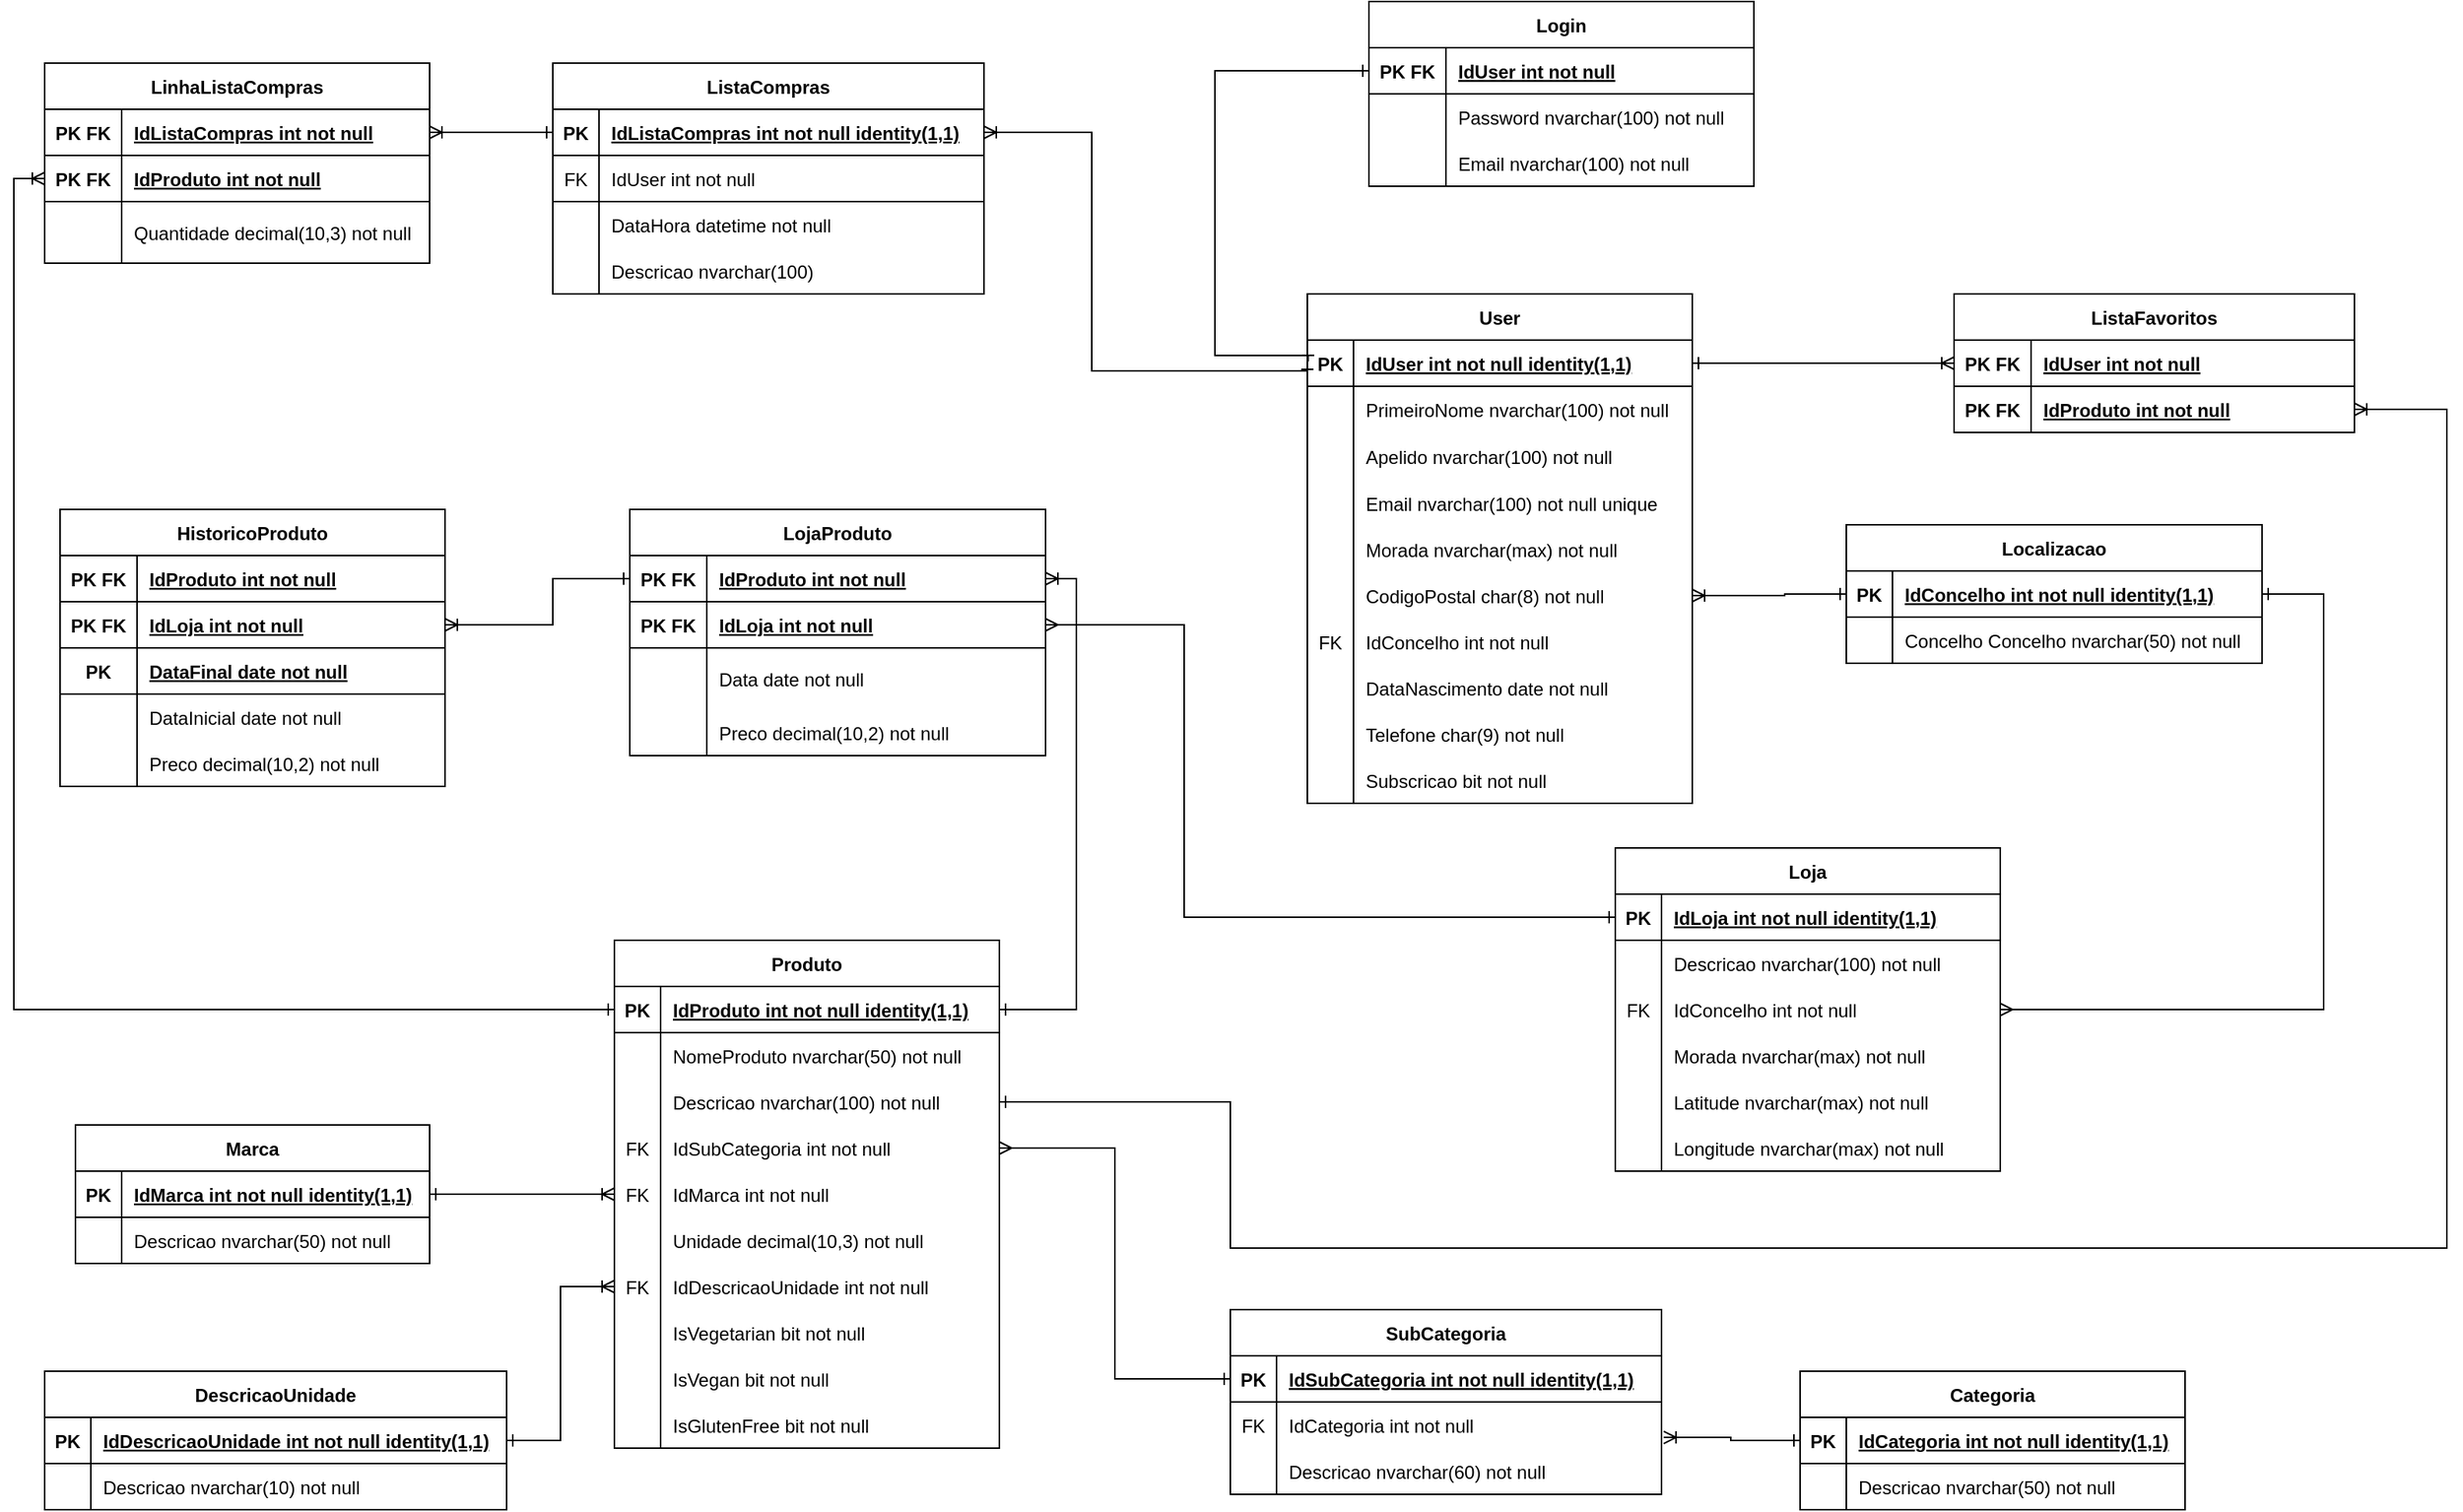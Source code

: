 <mxfile version="21.6.2" type="device">
  <diagram id="R2lEEEUBdFMjLlhIrx00" name="Page-1">
    <mxGraphModel dx="1429" dy="1691" grid="1" gridSize="10" guides="1" tooltips="1" connect="1" arrows="1" fold="1" page="1" pageScale="1" pageWidth="850" pageHeight="1100" math="0" shadow="0" extFonts="Permanent Marker^https://fonts.googleapis.com/css?family=Permanent+Marker">
      <root>
        <mxCell id="0" />
        <mxCell id="1" parent="0" />
        <mxCell id="C-vyLk0tnHw3VtMMgP7b-2" value="LojaProduto" style="shape=table;startSize=30;container=1;collapsible=1;childLayout=tableLayout;fixedRows=1;rowLines=0;fontStyle=1;align=center;resizeLast=1;labelBackgroundColor=none;strokeColor=default;" parent="1" vertex="1">
          <mxGeometry x="450" y="40" width="270" height="160" as="geometry" />
        </mxCell>
        <mxCell id="C-vyLk0tnHw3VtMMgP7b-3" value="" style="shape=partialRectangle;collapsible=0;dropTarget=0;pointerEvents=0;fillColor=none;points=[[0,0.5],[1,0.5]];portConstraint=eastwest;top=0;left=0;right=0;bottom=1;" parent="C-vyLk0tnHw3VtMMgP7b-2" vertex="1">
          <mxGeometry y="30" width="270" height="30" as="geometry" />
        </mxCell>
        <mxCell id="C-vyLk0tnHw3VtMMgP7b-4" value="PK FK" style="shape=partialRectangle;overflow=hidden;connectable=0;fillColor=none;top=0;left=0;bottom=0;right=0;fontStyle=1;" parent="C-vyLk0tnHw3VtMMgP7b-3" vertex="1">
          <mxGeometry width="50" height="30" as="geometry">
            <mxRectangle width="50" height="30" as="alternateBounds" />
          </mxGeometry>
        </mxCell>
        <mxCell id="C-vyLk0tnHw3VtMMgP7b-5" value="IdProduto int not null" style="shape=partialRectangle;overflow=hidden;connectable=0;fillColor=none;top=0;left=0;bottom=0;right=0;align=left;spacingLeft=6;fontStyle=5;" parent="C-vyLk0tnHw3VtMMgP7b-3" vertex="1">
          <mxGeometry x="50" width="220" height="30" as="geometry">
            <mxRectangle width="220" height="30" as="alternateBounds" />
          </mxGeometry>
        </mxCell>
        <mxCell id="cfE7pTQdvlUN9EfHjHS4-4" style="shape=partialRectangle;collapsible=0;dropTarget=0;pointerEvents=0;fillColor=none;points=[[0,0.5],[1,0.5]];portConstraint=eastwest;top=0;left=0;right=0;bottom=1;" parent="C-vyLk0tnHw3VtMMgP7b-2" vertex="1">
          <mxGeometry y="60" width="270" height="30" as="geometry" />
        </mxCell>
        <UserObject label="PK FK" link="https://pages.github.com/" id="cfE7pTQdvlUN9EfHjHS4-5">
          <mxCell style="shape=partialRectangle;overflow=hidden;connectable=0;fillColor=none;top=0;left=0;bottom=0;right=0;fontStyle=1;" parent="cfE7pTQdvlUN9EfHjHS4-4" vertex="1">
            <mxGeometry width="50" height="30" as="geometry">
              <mxRectangle width="50" height="30" as="alternateBounds" />
            </mxGeometry>
          </mxCell>
        </UserObject>
        <mxCell id="cfE7pTQdvlUN9EfHjHS4-6" value="IdLoja int not null" style="shape=partialRectangle;overflow=hidden;connectable=0;fillColor=none;top=0;left=0;bottom=0;right=0;align=left;spacingLeft=6;fontStyle=5;" parent="cfE7pTQdvlUN9EfHjHS4-4" vertex="1">
          <mxGeometry x="50" width="220" height="30" as="geometry">
            <mxRectangle width="220" height="30" as="alternateBounds" />
          </mxGeometry>
        </mxCell>
        <mxCell id="C-vyLk0tnHw3VtMMgP7b-9" value="" style="shape=partialRectangle;collapsible=0;dropTarget=0;pointerEvents=0;fillColor=none;points=[[0,0.5],[1,0.5]];portConstraint=eastwest;top=0;left=0;right=0;bottom=0;" parent="C-vyLk0tnHw3VtMMgP7b-2" vertex="1">
          <mxGeometry y="90" width="270" height="40" as="geometry" />
        </mxCell>
        <mxCell id="C-vyLk0tnHw3VtMMgP7b-10" value="" style="shape=partialRectangle;overflow=hidden;connectable=0;fillColor=none;top=0;left=0;bottom=0;right=0;" parent="C-vyLk0tnHw3VtMMgP7b-9" vertex="1">
          <mxGeometry width="50" height="40" as="geometry">
            <mxRectangle width="50" height="40" as="alternateBounds" />
          </mxGeometry>
        </mxCell>
        <mxCell id="C-vyLk0tnHw3VtMMgP7b-11" value="Data date not null" style="shape=partialRectangle;overflow=hidden;connectable=0;fillColor=none;top=0;left=0;bottom=0;right=0;align=left;spacingLeft=6;" parent="C-vyLk0tnHw3VtMMgP7b-9" vertex="1">
          <mxGeometry x="50" width="220" height="40" as="geometry">
            <mxRectangle width="220" height="40" as="alternateBounds" />
          </mxGeometry>
        </mxCell>
        <mxCell id="cfE7pTQdvlUN9EfHjHS4-128" style="shape=partialRectangle;collapsible=0;dropTarget=0;pointerEvents=0;fillColor=none;points=[[0,0.5],[1,0.5]];portConstraint=eastwest;top=0;left=0;right=0;bottom=0;" parent="C-vyLk0tnHw3VtMMgP7b-2" vertex="1">
          <mxGeometry y="130" width="270" height="30" as="geometry" />
        </mxCell>
        <mxCell id="cfE7pTQdvlUN9EfHjHS4-129" style="shape=partialRectangle;overflow=hidden;connectable=0;fillColor=none;top=0;left=0;bottom=0;right=0;" parent="cfE7pTQdvlUN9EfHjHS4-128" vertex="1">
          <mxGeometry width="50" height="30" as="geometry">
            <mxRectangle width="50" height="30" as="alternateBounds" />
          </mxGeometry>
        </mxCell>
        <mxCell id="cfE7pTQdvlUN9EfHjHS4-130" value="Preco decimal(10,2) not null" style="shape=partialRectangle;overflow=hidden;connectable=0;fillColor=none;top=0;left=0;bottom=0;right=0;align=left;spacingLeft=6;" parent="cfE7pTQdvlUN9EfHjHS4-128" vertex="1">
          <mxGeometry x="50" width="220" height="30" as="geometry">
            <mxRectangle width="220" height="30" as="alternateBounds" />
          </mxGeometry>
        </mxCell>
        <mxCell id="C-vyLk0tnHw3VtMMgP7b-13" value="Produto" style="shape=table;startSize=30;container=1;collapsible=1;childLayout=tableLayout;fixedRows=1;rowLines=0;fontStyle=1;align=center;resizeLast=1;labelBackgroundColor=none;" parent="1" vertex="1">
          <mxGeometry x="440" y="320" width="250" height="330" as="geometry" />
        </mxCell>
        <mxCell id="C-vyLk0tnHw3VtMMgP7b-14" value="" style="shape=partialRectangle;collapsible=0;dropTarget=0;pointerEvents=0;fillColor=none;points=[[0,0.5],[1,0.5]];portConstraint=eastwest;top=0;left=0;right=0;bottom=1;" parent="C-vyLk0tnHw3VtMMgP7b-13" vertex="1">
          <mxGeometry y="30" width="250" height="30" as="geometry" />
        </mxCell>
        <mxCell id="C-vyLk0tnHw3VtMMgP7b-15" value="PK" style="shape=partialRectangle;overflow=hidden;connectable=0;fillColor=none;top=0;left=0;bottom=0;right=0;fontStyle=1;" parent="C-vyLk0tnHw3VtMMgP7b-14" vertex="1">
          <mxGeometry width="30" height="30" as="geometry">
            <mxRectangle width="30" height="30" as="alternateBounds" />
          </mxGeometry>
        </mxCell>
        <mxCell id="C-vyLk0tnHw3VtMMgP7b-16" value="IdProduto int not null identity(1,1)" style="shape=partialRectangle;overflow=hidden;connectable=0;fillColor=none;top=0;left=0;bottom=0;right=0;align=left;spacingLeft=6;fontStyle=5;" parent="C-vyLk0tnHw3VtMMgP7b-14" vertex="1">
          <mxGeometry x="30" width="220" height="30" as="geometry">
            <mxRectangle width="220" height="30" as="alternateBounds" />
          </mxGeometry>
        </mxCell>
        <mxCell id="C-vyLk0tnHw3VtMMgP7b-17" value="" style="shape=partialRectangle;collapsible=0;dropTarget=0;pointerEvents=0;fillColor=none;points=[[0,0.5],[1,0.5]];portConstraint=eastwest;top=0;left=0;right=0;bottom=0;" parent="C-vyLk0tnHw3VtMMgP7b-13" vertex="1">
          <mxGeometry y="60" width="250" height="30" as="geometry" />
        </mxCell>
        <mxCell id="C-vyLk0tnHw3VtMMgP7b-18" value="" style="shape=partialRectangle;overflow=hidden;connectable=0;fillColor=none;top=0;left=0;bottom=0;right=0;" parent="C-vyLk0tnHw3VtMMgP7b-17" vertex="1">
          <mxGeometry width="30" height="30" as="geometry">
            <mxRectangle width="30" height="30" as="alternateBounds" />
          </mxGeometry>
        </mxCell>
        <mxCell id="C-vyLk0tnHw3VtMMgP7b-19" value="NomeProduto nvarchar(50) not null" style="shape=partialRectangle;overflow=hidden;connectable=0;fillColor=none;top=0;left=0;bottom=0;right=0;align=left;spacingLeft=6;" parent="C-vyLk0tnHw3VtMMgP7b-17" vertex="1">
          <mxGeometry x="30" width="220" height="30" as="geometry">
            <mxRectangle width="220" height="30" as="alternateBounds" />
          </mxGeometry>
        </mxCell>
        <mxCell id="C-vyLk0tnHw3VtMMgP7b-20" value="" style="shape=partialRectangle;collapsible=0;dropTarget=0;pointerEvents=0;fillColor=none;points=[[0,0.5],[1,0.5]];portConstraint=eastwest;top=0;left=0;right=0;bottom=0;" parent="C-vyLk0tnHw3VtMMgP7b-13" vertex="1">
          <mxGeometry y="90" width="250" height="30" as="geometry" />
        </mxCell>
        <mxCell id="C-vyLk0tnHw3VtMMgP7b-21" value="" style="shape=partialRectangle;overflow=hidden;connectable=0;fillColor=none;top=0;left=0;bottom=0;right=0;" parent="C-vyLk0tnHw3VtMMgP7b-20" vertex="1">
          <mxGeometry width="30" height="30" as="geometry">
            <mxRectangle width="30" height="30" as="alternateBounds" />
          </mxGeometry>
        </mxCell>
        <mxCell id="C-vyLk0tnHw3VtMMgP7b-22" value="Descricao nvarchar(100) not null" style="shape=partialRectangle;overflow=hidden;connectable=0;fillColor=none;top=0;left=0;bottom=0;right=0;align=left;spacingLeft=6;" parent="C-vyLk0tnHw3VtMMgP7b-20" vertex="1">
          <mxGeometry x="30" width="220" height="30" as="geometry">
            <mxRectangle width="220" height="30" as="alternateBounds" />
          </mxGeometry>
        </mxCell>
        <mxCell id="cfE7pTQdvlUN9EfHjHS4-183" style="shape=partialRectangle;collapsible=0;dropTarget=0;pointerEvents=0;fillColor=none;points=[[0,0.5],[1,0.5]];portConstraint=eastwest;top=0;left=0;right=0;bottom=0;" parent="C-vyLk0tnHw3VtMMgP7b-13" vertex="1">
          <mxGeometry y="120" width="250" height="30" as="geometry" />
        </mxCell>
        <mxCell id="cfE7pTQdvlUN9EfHjHS4-184" style="shape=partialRectangle;overflow=hidden;connectable=0;fillColor=none;top=0;left=0;bottom=0;right=0;" parent="cfE7pTQdvlUN9EfHjHS4-183" vertex="1">
          <mxGeometry width="30" height="30" as="geometry">
            <mxRectangle width="30" height="30" as="alternateBounds" />
          </mxGeometry>
        </mxCell>
        <mxCell id="cfE7pTQdvlUN9EfHjHS4-185" value="" style="shape=partialRectangle;overflow=hidden;connectable=0;fillColor=none;top=0;left=0;bottom=0;right=0;align=left;spacingLeft=6;" parent="cfE7pTQdvlUN9EfHjHS4-183" vertex="1">
          <mxGeometry x="30" width="220" height="30" as="geometry">
            <mxRectangle width="220" height="30" as="alternateBounds" />
          </mxGeometry>
        </mxCell>
        <mxCell id="cfE7pTQdvlUN9EfHjHS4-175" style="shape=partialRectangle;collapsible=0;dropTarget=0;pointerEvents=0;fillColor=none;points=[[0,0.5],[1,0.5]];portConstraint=eastwest;top=0;left=0;right=0;bottom=0;" parent="C-vyLk0tnHw3VtMMgP7b-13" vertex="1">
          <mxGeometry y="150" width="250" height="30" as="geometry" />
        </mxCell>
        <mxCell id="cfE7pTQdvlUN9EfHjHS4-176" value="FK" style="shape=partialRectangle;overflow=hidden;connectable=0;fillColor=none;top=0;left=0;bottom=0;right=0;" parent="cfE7pTQdvlUN9EfHjHS4-175" vertex="1">
          <mxGeometry width="30" height="30" as="geometry">
            <mxRectangle width="30" height="30" as="alternateBounds" />
          </mxGeometry>
        </mxCell>
        <mxCell id="cfE7pTQdvlUN9EfHjHS4-177" value="IdMarca int not null" style="shape=partialRectangle;overflow=hidden;connectable=0;fillColor=none;top=0;left=0;bottom=0;right=0;align=left;spacingLeft=6;" parent="cfE7pTQdvlUN9EfHjHS4-175" vertex="1">
          <mxGeometry x="30" width="220" height="30" as="geometry">
            <mxRectangle width="220" height="30" as="alternateBounds" />
          </mxGeometry>
        </mxCell>
        <mxCell id="cfE7pTQdvlUN9EfHjHS4-15" style="shape=partialRectangle;collapsible=0;dropTarget=0;pointerEvents=0;fillColor=none;points=[[0,0.5],[1,0.5]];portConstraint=eastwest;top=0;left=0;right=0;bottom=0;" parent="C-vyLk0tnHw3VtMMgP7b-13" vertex="1">
          <mxGeometry y="180" width="250" height="30" as="geometry" />
        </mxCell>
        <mxCell id="cfE7pTQdvlUN9EfHjHS4-16" style="shape=partialRectangle;overflow=hidden;connectable=0;fillColor=none;top=0;left=0;bottom=0;right=0;" parent="cfE7pTQdvlUN9EfHjHS4-15" vertex="1">
          <mxGeometry width="30" height="30" as="geometry">
            <mxRectangle width="30" height="30" as="alternateBounds" />
          </mxGeometry>
        </mxCell>
        <mxCell id="cfE7pTQdvlUN9EfHjHS4-17" value="Unidade decimal(10,3) not null" style="shape=partialRectangle;overflow=hidden;connectable=0;fillColor=none;top=0;left=0;bottom=0;right=0;align=left;spacingLeft=6;" parent="cfE7pTQdvlUN9EfHjHS4-15" vertex="1">
          <mxGeometry x="30" width="220" height="30" as="geometry">
            <mxRectangle width="220" height="30" as="alternateBounds" />
          </mxGeometry>
        </mxCell>
        <mxCell id="DyOnsHcAHyVCAdRYeEoG-20" style="shape=partialRectangle;collapsible=0;dropTarget=0;pointerEvents=0;fillColor=none;points=[[0,0.5],[1,0.5]];portConstraint=eastwest;top=0;left=0;right=0;bottom=0;" parent="C-vyLk0tnHw3VtMMgP7b-13" vertex="1">
          <mxGeometry y="210" width="250" height="30" as="geometry" />
        </mxCell>
        <mxCell id="DyOnsHcAHyVCAdRYeEoG-21" value="FK" style="shape=partialRectangle;overflow=hidden;connectable=0;fillColor=none;top=0;left=0;bottom=0;right=0;" parent="DyOnsHcAHyVCAdRYeEoG-20" vertex="1">
          <mxGeometry width="30" height="30" as="geometry">
            <mxRectangle width="30" height="30" as="alternateBounds" />
          </mxGeometry>
        </mxCell>
        <mxCell id="DyOnsHcAHyVCAdRYeEoG-22" value="IdDescricaoUnidade int not null" style="shape=partialRectangle;overflow=hidden;connectable=0;fillColor=none;top=0;left=0;bottom=0;right=0;align=left;spacingLeft=6;" parent="DyOnsHcAHyVCAdRYeEoG-20" vertex="1">
          <mxGeometry x="30" width="220" height="30" as="geometry">
            <mxRectangle width="220" height="30" as="alternateBounds" />
          </mxGeometry>
        </mxCell>
        <mxCell id="cfE7pTQdvlUN9EfHjHS4-9" style="shape=partialRectangle;collapsible=0;dropTarget=0;pointerEvents=0;fillColor=none;points=[[0,0.5],[1,0.5]];portConstraint=eastwest;top=0;left=0;right=0;bottom=0;" parent="C-vyLk0tnHw3VtMMgP7b-13" vertex="1">
          <mxGeometry y="240" width="250" height="30" as="geometry" />
        </mxCell>
        <mxCell id="cfE7pTQdvlUN9EfHjHS4-10" style="shape=partialRectangle;overflow=hidden;connectable=0;fillColor=none;top=0;left=0;bottom=0;right=0;" parent="cfE7pTQdvlUN9EfHjHS4-9" vertex="1">
          <mxGeometry width="30" height="30" as="geometry">
            <mxRectangle width="30" height="30" as="alternateBounds" />
          </mxGeometry>
        </mxCell>
        <mxCell id="cfE7pTQdvlUN9EfHjHS4-11" value="IsVegetarian bit not null" style="shape=partialRectangle;overflow=hidden;connectable=0;fillColor=none;top=0;left=0;bottom=0;right=0;align=left;spacingLeft=6;" parent="cfE7pTQdvlUN9EfHjHS4-9" vertex="1">
          <mxGeometry x="30" width="220" height="30" as="geometry">
            <mxRectangle width="220" height="30" as="alternateBounds" />
          </mxGeometry>
        </mxCell>
        <mxCell id="cfE7pTQdvlUN9EfHjHS4-21" style="shape=partialRectangle;collapsible=0;dropTarget=0;pointerEvents=0;fillColor=none;points=[[0,0.5],[1,0.5]];portConstraint=eastwest;top=0;left=0;right=0;bottom=0;" parent="C-vyLk0tnHw3VtMMgP7b-13" vertex="1">
          <mxGeometry y="270" width="250" height="30" as="geometry" />
        </mxCell>
        <mxCell id="cfE7pTQdvlUN9EfHjHS4-22" style="shape=partialRectangle;overflow=hidden;connectable=0;fillColor=none;top=0;left=0;bottom=0;right=0;" parent="cfE7pTQdvlUN9EfHjHS4-21" vertex="1">
          <mxGeometry width="30" height="30" as="geometry">
            <mxRectangle width="30" height="30" as="alternateBounds" />
          </mxGeometry>
        </mxCell>
        <mxCell id="cfE7pTQdvlUN9EfHjHS4-23" value="IsVegan bit not null" style="shape=partialRectangle;overflow=hidden;connectable=0;fillColor=none;top=0;left=0;bottom=0;right=0;align=left;spacingLeft=6;" parent="cfE7pTQdvlUN9EfHjHS4-21" vertex="1">
          <mxGeometry x="30" width="220" height="30" as="geometry">
            <mxRectangle width="220" height="30" as="alternateBounds" />
          </mxGeometry>
        </mxCell>
        <mxCell id="cfE7pTQdvlUN9EfHjHS4-18" style="shape=partialRectangle;collapsible=0;dropTarget=0;pointerEvents=0;fillColor=none;points=[[0,0.5],[1,0.5]];portConstraint=eastwest;top=0;left=0;right=0;bottom=0;" parent="C-vyLk0tnHw3VtMMgP7b-13" vertex="1">
          <mxGeometry y="300" width="250" height="30" as="geometry" />
        </mxCell>
        <mxCell id="cfE7pTQdvlUN9EfHjHS4-19" style="shape=partialRectangle;overflow=hidden;connectable=0;fillColor=none;top=0;left=0;bottom=0;right=0;" parent="cfE7pTQdvlUN9EfHjHS4-18" vertex="1">
          <mxGeometry width="30" height="30" as="geometry">
            <mxRectangle width="30" height="30" as="alternateBounds" />
          </mxGeometry>
        </mxCell>
        <mxCell id="cfE7pTQdvlUN9EfHjHS4-20" value="IsGlutenFree bit not null" style="shape=partialRectangle;overflow=hidden;connectable=0;fillColor=none;top=0;left=0;bottom=0;right=0;align=left;spacingLeft=6;" parent="cfE7pTQdvlUN9EfHjHS4-18" vertex="1">
          <mxGeometry x="30" width="220" height="30" as="geometry">
            <mxRectangle width="220" height="30" as="alternateBounds" />
          </mxGeometry>
        </mxCell>
        <mxCell id="C-vyLk0tnHw3VtMMgP7b-23" value="Loja" style="shape=table;startSize=30;container=1;collapsible=1;childLayout=tableLayout;fixedRows=1;rowLines=0;fontStyle=1;align=center;resizeLast=1;labelBackgroundColor=none;swimlaneLine=1;" parent="1" vertex="1">
          <mxGeometry x="1090" y="260" width="250" height="210" as="geometry" />
        </mxCell>
        <mxCell id="C-vyLk0tnHw3VtMMgP7b-24" value="" style="shape=partialRectangle;collapsible=0;dropTarget=0;pointerEvents=0;fillColor=none;points=[[0,0.5],[1,0.5]];portConstraint=eastwest;top=0;left=0;right=0;bottom=1;" parent="C-vyLk0tnHw3VtMMgP7b-23" vertex="1">
          <mxGeometry y="30" width="250" height="30" as="geometry" />
        </mxCell>
        <mxCell id="C-vyLk0tnHw3VtMMgP7b-25" value="PK" style="shape=partialRectangle;overflow=hidden;connectable=0;fillColor=none;top=0;left=0;bottom=0;right=0;fontStyle=1;" parent="C-vyLk0tnHw3VtMMgP7b-24" vertex="1">
          <mxGeometry width="30" height="30" as="geometry">
            <mxRectangle width="30" height="30" as="alternateBounds" />
          </mxGeometry>
        </mxCell>
        <mxCell id="C-vyLk0tnHw3VtMMgP7b-26" value="IdLoja int not null identity(1,1)" style="shape=partialRectangle;overflow=hidden;connectable=0;fillColor=none;top=0;left=0;bottom=0;right=0;align=left;spacingLeft=6;fontStyle=5;" parent="C-vyLk0tnHw3VtMMgP7b-24" vertex="1">
          <mxGeometry x="30" width="220" height="30" as="geometry">
            <mxRectangle width="220" height="30" as="alternateBounds" />
          </mxGeometry>
        </mxCell>
        <mxCell id="C-vyLk0tnHw3VtMMgP7b-27" value="" style="shape=partialRectangle;collapsible=0;dropTarget=0;pointerEvents=0;fillColor=none;points=[[0,0.5],[1,0.5]];portConstraint=eastwest;top=0;left=0;right=0;bottom=0;" parent="C-vyLk0tnHw3VtMMgP7b-23" vertex="1">
          <mxGeometry y="60" width="250" height="30" as="geometry" />
        </mxCell>
        <mxCell id="C-vyLk0tnHw3VtMMgP7b-28" value="" style="shape=partialRectangle;overflow=hidden;connectable=0;fillColor=none;top=0;left=0;bottom=0;right=0;" parent="C-vyLk0tnHw3VtMMgP7b-27" vertex="1">
          <mxGeometry width="30" height="30" as="geometry">
            <mxRectangle width="30" height="30" as="alternateBounds" />
          </mxGeometry>
        </mxCell>
        <mxCell id="C-vyLk0tnHw3VtMMgP7b-29" value="Descricao nvarchar(100) not null" style="shape=partialRectangle;overflow=hidden;connectable=0;fillColor=none;top=0;left=0;bottom=0;right=0;align=left;spacingLeft=6;" parent="C-vyLk0tnHw3VtMMgP7b-27" vertex="1">
          <mxGeometry x="30" width="220" height="30" as="geometry">
            <mxRectangle width="220" height="30" as="alternateBounds" />
          </mxGeometry>
        </mxCell>
        <mxCell id="cfE7pTQdvlUN9EfHjHS4-1" style="shape=partialRectangle;collapsible=0;dropTarget=0;pointerEvents=0;fillColor=none;points=[[0,0.5],[1,0.5]];portConstraint=eastwest;top=0;left=0;right=0;bottom=0;" parent="C-vyLk0tnHw3VtMMgP7b-23" vertex="1">
          <mxGeometry y="90" width="250" height="30" as="geometry" />
        </mxCell>
        <mxCell id="cfE7pTQdvlUN9EfHjHS4-2" value="FK" style="shape=partialRectangle;overflow=hidden;connectable=0;fillColor=none;top=0;left=0;bottom=0;right=0;" parent="cfE7pTQdvlUN9EfHjHS4-1" vertex="1">
          <mxGeometry width="30" height="30" as="geometry">
            <mxRectangle width="30" height="30" as="alternateBounds" />
          </mxGeometry>
        </mxCell>
        <mxCell id="cfE7pTQdvlUN9EfHjHS4-3" value="IdConcelho int not null" style="shape=partialRectangle;overflow=hidden;connectable=0;fillColor=none;top=0;left=0;bottom=0;right=0;align=left;spacingLeft=6;" parent="cfE7pTQdvlUN9EfHjHS4-1" vertex="1">
          <mxGeometry x="30" width="220" height="30" as="geometry">
            <mxRectangle width="220" height="30" as="alternateBounds" />
          </mxGeometry>
        </mxCell>
        <mxCell id="DyOnsHcAHyVCAdRYeEoG-10" style="shape=partialRectangle;collapsible=0;dropTarget=0;pointerEvents=0;fillColor=none;points=[[0,0.5],[1,0.5]];portConstraint=eastwest;top=0;left=0;right=0;bottom=0;" parent="C-vyLk0tnHw3VtMMgP7b-23" vertex="1">
          <mxGeometry y="120" width="250" height="30" as="geometry" />
        </mxCell>
        <mxCell id="DyOnsHcAHyVCAdRYeEoG-11" style="shape=partialRectangle;overflow=hidden;connectable=0;fillColor=none;top=0;left=0;bottom=0;right=0;" parent="DyOnsHcAHyVCAdRYeEoG-10" vertex="1">
          <mxGeometry width="30" height="30" as="geometry">
            <mxRectangle width="30" height="30" as="alternateBounds" />
          </mxGeometry>
        </mxCell>
        <mxCell id="DyOnsHcAHyVCAdRYeEoG-12" value="Morada nvarchar(max) not null" style="shape=partialRectangle;overflow=hidden;connectable=0;fillColor=none;top=0;left=0;bottom=0;right=0;align=left;spacingLeft=6;" parent="DyOnsHcAHyVCAdRYeEoG-10" vertex="1">
          <mxGeometry x="30" width="220" height="30" as="geometry">
            <mxRectangle width="220" height="30" as="alternateBounds" />
          </mxGeometry>
        </mxCell>
        <mxCell id="DyOnsHcAHyVCAdRYeEoG-7" style="shape=partialRectangle;collapsible=0;dropTarget=0;pointerEvents=0;fillColor=none;points=[[0,0.5],[1,0.5]];portConstraint=eastwest;top=0;left=0;right=0;bottom=0;" parent="C-vyLk0tnHw3VtMMgP7b-23" vertex="1">
          <mxGeometry y="150" width="250" height="30" as="geometry" />
        </mxCell>
        <mxCell id="DyOnsHcAHyVCAdRYeEoG-8" style="shape=partialRectangle;overflow=hidden;connectable=0;fillColor=none;top=0;left=0;bottom=0;right=0;" parent="DyOnsHcAHyVCAdRYeEoG-7" vertex="1">
          <mxGeometry width="30" height="30" as="geometry">
            <mxRectangle width="30" height="30" as="alternateBounds" />
          </mxGeometry>
        </mxCell>
        <mxCell id="DyOnsHcAHyVCAdRYeEoG-9" value="Latitude nvarchar(max) not null" style="shape=partialRectangle;overflow=hidden;connectable=0;fillColor=none;top=0;left=0;bottom=0;right=0;align=left;spacingLeft=6;" parent="DyOnsHcAHyVCAdRYeEoG-7" vertex="1">
          <mxGeometry x="30" width="220" height="30" as="geometry">
            <mxRectangle width="220" height="30" as="alternateBounds" />
          </mxGeometry>
        </mxCell>
        <mxCell id="DyOnsHcAHyVCAdRYeEoG-4" style="shape=partialRectangle;collapsible=0;dropTarget=0;pointerEvents=0;fillColor=none;points=[[0,0.5],[1,0.5]];portConstraint=eastwest;top=0;left=0;right=0;bottom=0;" parent="C-vyLk0tnHw3VtMMgP7b-23" vertex="1">
          <mxGeometry y="180" width="250" height="30" as="geometry" />
        </mxCell>
        <mxCell id="DyOnsHcAHyVCAdRYeEoG-5" style="shape=partialRectangle;overflow=hidden;connectable=0;fillColor=none;top=0;left=0;bottom=0;right=0;" parent="DyOnsHcAHyVCAdRYeEoG-4" vertex="1">
          <mxGeometry width="30" height="30" as="geometry">
            <mxRectangle width="30" height="30" as="alternateBounds" />
          </mxGeometry>
        </mxCell>
        <mxCell id="DyOnsHcAHyVCAdRYeEoG-6" value="Longitude nvarchar(max) not null" style="shape=partialRectangle;overflow=hidden;connectable=0;fillColor=none;top=0;left=0;bottom=0;right=0;align=left;spacingLeft=6;" parent="DyOnsHcAHyVCAdRYeEoG-4" vertex="1">
          <mxGeometry x="30" width="220" height="30" as="geometry">
            <mxRectangle width="220" height="30" as="alternateBounds" />
          </mxGeometry>
        </mxCell>
        <mxCell id="cfE7pTQdvlUN9EfHjHS4-7" style="edgeStyle=orthogonalEdgeStyle;rounded=0;orthogonalLoop=1;jettySize=auto;html=1;entryX=1;entryY=0.5;entryDx=0;entryDy=0;endArrow=ERmany;endFill=0;startArrow=ERone;startFill=0;exitX=0;exitY=0.5;exitDx=0;exitDy=0;" parent="1" source="C-vyLk0tnHw3VtMMgP7b-24" target="cfE7pTQdvlUN9EfHjHS4-4" edge="1">
          <mxGeometry relative="1" as="geometry">
            <Array as="points">
              <mxPoint x="810" y="305" />
              <mxPoint x="810" y="115" />
            </Array>
            <mxPoint x="1090" y="290" as="sourcePoint" />
          </mxGeometry>
        </mxCell>
        <mxCell id="cfE7pTQdvlUN9EfHjHS4-8" style="edgeStyle=orthogonalEdgeStyle;rounded=0;orthogonalLoop=1;jettySize=auto;html=1;exitX=1;exitY=0.5;exitDx=0;exitDy=0;entryX=1;entryY=0.5;entryDx=0;entryDy=0;endArrow=ERoneToMany;endFill=0;startArrow=ERone;startFill=0;" parent="1" source="C-vyLk0tnHw3VtMMgP7b-14" target="C-vyLk0tnHw3VtMMgP7b-3" edge="1">
          <mxGeometry relative="1" as="geometry" />
        </mxCell>
        <mxCell id="cfE7pTQdvlUN9EfHjHS4-74" style="edgeStyle=orthogonalEdgeStyle;rounded=0;orthogonalLoop=1;jettySize=auto;html=1;entryX=0;entryY=0.5;entryDx=0;entryDy=0;endArrow=ERone;endFill=0;startArrow=ERmany;startFill=0;" parent="1" source="cfE7pTQdvlUN9EfHjHS4-12" target="cfE7pTQdvlUN9EfHjHS4-51" edge="1">
          <mxGeometry relative="1" as="geometry" />
        </mxCell>
        <mxCell id="cfE7pTQdvlUN9EfHjHS4-12" value="" style="shape=partialRectangle;collapsible=0;dropTarget=0;pointerEvents=0;fillColor=none;points=[[0,0.5],[1,0.5]];portConstraint=eastwest;top=0;left=0;right=0;bottom=0;strokeColor=default;align=left;spacingLeft=6;fontStyle=5;" parent="1" vertex="1">
          <mxGeometry x="440" y="440" width="250" height="30" as="geometry" />
        </mxCell>
        <mxCell id="cfE7pTQdvlUN9EfHjHS4-13" value="FK" style="shape=partialRectangle;overflow=hidden;connectable=0;fillColor=none;top=0;left=0;bottom=0;right=0;" parent="cfE7pTQdvlUN9EfHjHS4-12" vertex="1">
          <mxGeometry width="30" height="30" as="geometry">
            <mxRectangle width="30" height="30" as="alternateBounds" />
          </mxGeometry>
        </mxCell>
        <mxCell id="cfE7pTQdvlUN9EfHjHS4-14" value="IdSubCategoria int not null" style="shape=partialRectangle;overflow=hidden;connectable=0;fillColor=none;top=0;left=0;bottom=0;right=0;align=left;spacingLeft=6;" parent="cfE7pTQdvlUN9EfHjHS4-12" vertex="1">
          <mxGeometry x="30" width="220" height="30" as="geometry">
            <mxRectangle width="220" height="30" as="alternateBounds" />
          </mxGeometry>
        </mxCell>
        <mxCell id="cfE7pTQdvlUN9EfHjHS4-24" value="HistoricoProduto" style="shape=table;startSize=30;container=1;collapsible=1;childLayout=tableLayout;fixedRows=1;rowLines=0;fontStyle=1;align=center;resizeLast=1;labelBackgroundColor=none;" parent="1" vertex="1">
          <mxGeometry x="80" y="40" width="250" height="180" as="geometry" />
        </mxCell>
        <mxCell id="cfE7pTQdvlUN9EfHjHS4-25" value="" style="shape=partialRectangle;collapsible=0;dropTarget=0;pointerEvents=0;fillColor=none;points=[[0,0.5],[1,0.5]];portConstraint=eastwest;top=0;left=0;right=0;bottom=1;" parent="cfE7pTQdvlUN9EfHjHS4-24" vertex="1">
          <mxGeometry y="30" width="250" height="30" as="geometry" />
        </mxCell>
        <mxCell id="cfE7pTQdvlUN9EfHjHS4-26" value="PK FK" style="shape=partialRectangle;overflow=hidden;connectable=0;fillColor=none;top=0;left=0;bottom=0;right=0;fontStyle=1;" parent="cfE7pTQdvlUN9EfHjHS4-25" vertex="1">
          <mxGeometry width="50" height="30" as="geometry">
            <mxRectangle width="50" height="30" as="alternateBounds" />
          </mxGeometry>
        </mxCell>
        <mxCell id="cfE7pTQdvlUN9EfHjHS4-27" value="IdProduto int not null" style="shape=partialRectangle;overflow=hidden;connectable=0;fillColor=none;top=0;left=0;bottom=0;right=0;align=left;spacingLeft=6;fontStyle=5;" parent="cfE7pTQdvlUN9EfHjHS4-25" vertex="1">
          <mxGeometry x="50" width="200" height="30" as="geometry">
            <mxRectangle width="200" height="30" as="alternateBounds" />
          </mxGeometry>
        </mxCell>
        <mxCell id="cfE7pTQdvlUN9EfHjHS4-43" style="shape=partialRectangle;collapsible=0;dropTarget=0;pointerEvents=0;fillColor=none;points=[[0,0.5],[1,0.5]];portConstraint=eastwest;top=0;left=0;right=0;bottom=1;" parent="cfE7pTQdvlUN9EfHjHS4-24" vertex="1">
          <mxGeometry y="60" width="250" height="30" as="geometry" />
        </mxCell>
        <mxCell id="cfE7pTQdvlUN9EfHjHS4-44" value="PK FK" style="shape=partialRectangle;overflow=hidden;connectable=0;fillColor=none;top=0;left=0;bottom=0;right=0;fontStyle=1;" parent="cfE7pTQdvlUN9EfHjHS4-43" vertex="1">
          <mxGeometry width="50" height="30" as="geometry">
            <mxRectangle width="50" height="30" as="alternateBounds" />
          </mxGeometry>
        </mxCell>
        <mxCell id="cfE7pTQdvlUN9EfHjHS4-45" value="IdLoja int not null" style="shape=partialRectangle;overflow=hidden;connectable=0;fillColor=none;top=0;left=0;bottom=0;right=0;align=left;spacingLeft=6;fontStyle=5;" parent="cfE7pTQdvlUN9EfHjHS4-43" vertex="1">
          <mxGeometry x="50" width="200" height="30" as="geometry">
            <mxRectangle width="200" height="30" as="alternateBounds" />
          </mxGeometry>
        </mxCell>
        <mxCell id="cfE7pTQdvlUN9EfHjHS4-40" style="shape=partialRectangle;collapsible=0;dropTarget=0;pointerEvents=0;fillColor=none;points=[[0,0.5],[1,0.5]];portConstraint=eastwest;top=0;left=0;right=0;bottom=1;" parent="cfE7pTQdvlUN9EfHjHS4-24" vertex="1">
          <mxGeometry y="90" width="250" height="30" as="geometry" />
        </mxCell>
        <mxCell id="cfE7pTQdvlUN9EfHjHS4-41" value="PK" style="shape=partialRectangle;overflow=hidden;connectable=0;fillColor=none;top=0;left=0;bottom=0;right=0;fontStyle=1;" parent="cfE7pTQdvlUN9EfHjHS4-40" vertex="1">
          <mxGeometry width="50" height="30" as="geometry">
            <mxRectangle width="50" height="30" as="alternateBounds" />
          </mxGeometry>
        </mxCell>
        <mxCell id="cfE7pTQdvlUN9EfHjHS4-42" value="DataFinal date not null" style="shape=partialRectangle;overflow=hidden;connectable=0;fillColor=none;top=0;left=0;bottom=0;right=0;align=left;spacingLeft=6;fontStyle=5;" parent="cfE7pTQdvlUN9EfHjHS4-40" vertex="1">
          <mxGeometry x="50" width="200" height="30" as="geometry">
            <mxRectangle width="200" height="30" as="alternateBounds" />
          </mxGeometry>
        </mxCell>
        <mxCell id="cfE7pTQdvlUN9EfHjHS4-37" style="shape=partialRectangle;collapsible=0;dropTarget=0;pointerEvents=0;fillColor=none;points=[[0,0.5],[1,0.5]];portConstraint=eastwest;top=0;left=0;right=0;bottom=0;" parent="cfE7pTQdvlUN9EfHjHS4-24" vertex="1">
          <mxGeometry y="120" width="250" height="30" as="geometry" />
        </mxCell>
        <mxCell id="cfE7pTQdvlUN9EfHjHS4-38" style="shape=partialRectangle;overflow=hidden;connectable=0;fillColor=none;top=0;left=0;bottom=0;right=0;" parent="cfE7pTQdvlUN9EfHjHS4-37" vertex="1">
          <mxGeometry width="50" height="30" as="geometry">
            <mxRectangle width="50" height="30" as="alternateBounds" />
          </mxGeometry>
        </mxCell>
        <mxCell id="cfE7pTQdvlUN9EfHjHS4-39" value="DataInicial date not null" style="shape=partialRectangle;overflow=hidden;connectable=0;fillColor=none;top=0;left=0;bottom=0;right=0;align=left;spacingLeft=6;" parent="cfE7pTQdvlUN9EfHjHS4-37" vertex="1">
          <mxGeometry x="50" width="200" height="30" as="geometry">
            <mxRectangle width="200" height="30" as="alternateBounds" />
          </mxGeometry>
        </mxCell>
        <mxCell id="DyOnsHcAHyVCAdRYeEoG-25" style="shape=partialRectangle;collapsible=0;dropTarget=0;pointerEvents=0;fillColor=none;points=[[0,0.5],[1,0.5]];portConstraint=eastwest;top=0;left=0;right=0;bottom=0;" parent="cfE7pTQdvlUN9EfHjHS4-24" vertex="1">
          <mxGeometry y="150" width="250" height="30" as="geometry" />
        </mxCell>
        <mxCell id="DyOnsHcAHyVCAdRYeEoG-26" style="shape=partialRectangle;overflow=hidden;connectable=0;fillColor=none;top=0;left=0;bottom=0;right=0;" parent="DyOnsHcAHyVCAdRYeEoG-25" vertex="1">
          <mxGeometry width="50" height="30" as="geometry">
            <mxRectangle width="50" height="30" as="alternateBounds" />
          </mxGeometry>
        </mxCell>
        <mxCell id="DyOnsHcAHyVCAdRYeEoG-27" value="Preco decimal(10,2) not null" style="shape=partialRectangle;overflow=hidden;connectable=0;fillColor=none;top=0;left=0;bottom=0;right=0;align=left;spacingLeft=6;" parent="DyOnsHcAHyVCAdRYeEoG-25" vertex="1">
          <mxGeometry x="50" width="200" height="30" as="geometry">
            <mxRectangle width="200" height="30" as="alternateBounds" />
          </mxGeometry>
        </mxCell>
        <mxCell id="cfE7pTQdvlUN9EfHjHS4-47" style="edgeStyle=orthogonalEdgeStyle;rounded=0;orthogonalLoop=1;jettySize=auto;html=1;exitX=0;exitY=0.5;exitDx=0;exitDy=0;endArrow=ERoneToMany;endFill=0;startArrow=ERone;startFill=0;entryX=1;entryY=0.5;entryDx=0;entryDy=0;" parent="1" source="C-vyLk0tnHw3VtMMgP7b-3" target="cfE7pTQdvlUN9EfHjHS4-43" edge="1">
          <mxGeometry relative="1" as="geometry">
            <Array as="points">
              <mxPoint x="400" y="85" />
              <mxPoint x="400" y="115" />
            </Array>
            <mxPoint x="350" y="185" as="targetPoint" />
          </mxGeometry>
        </mxCell>
        <mxCell id="cfE7pTQdvlUN9EfHjHS4-50" value="SubCategoria" style="shape=table;startSize=30;container=1;collapsible=1;childLayout=tableLayout;fixedRows=1;rowLines=0;fontStyle=1;align=center;resizeLast=1;labelBackgroundColor=none;" parent="1" vertex="1">
          <mxGeometry x="840" y="560" width="280" height="120" as="geometry" />
        </mxCell>
        <mxCell id="cfE7pTQdvlUN9EfHjHS4-51" value="" style="shape=partialRectangle;collapsible=0;dropTarget=0;pointerEvents=0;fillColor=none;points=[[0,0.5],[1,0.5]];portConstraint=eastwest;top=0;left=0;right=0;bottom=1;" parent="cfE7pTQdvlUN9EfHjHS4-50" vertex="1">
          <mxGeometry y="30" width="280" height="30" as="geometry" />
        </mxCell>
        <mxCell id="cfE7pTQdvlUN9EfHjHS4-52" value="PK" style="shape=partialRectangle;overflow=hidden;connectable=0;fillColor=none;top=0;left=0;bottom=0;right=0;fontStyle=1;" parent="cfE7pTQdvlUN9EfHjHS4-51" vertex="1">
          <mxGeometry width="30" height="30" as="geometry">
            <mxRectangle width="30" height="30" as="alternateBounds" />
          </mxGeometry>
        </mxCell>
        <mxCell id="cfE7pTQdvlUN9EfHjHS4-53" value="IdSubCategoria int not null identity(1,1)" style="shape=partialRectangle;overflow=hidden;connectable=0;fillColor=none;top=0;left=0;bottom=0;right=0;align=left;spacingLeft=6;fontStyle=5;" parent="cfE7pTQdvlUN9EfHjHS4-51" vertex="1">
          <mxGeometry x="30" width="250" height="30" as="geometry">
            <mxRectangle width="250" height="30" as="alternateBounds" />
          </mxGeometry>
        </mxCell>
        <mxCell id="cfE7pTQdvlUN9EfHjHS4-57" value="" style="shape=partialRectangle;collapsible=0;dropTarget=0;pointerEvents=0;fillColor=none;points=[[0,0.5],[1,0.5]];portConstraint=eastwest;top=0;left=0;right=0;bottom=0;" parent="cfE7pTQdvlUN9EfHjHS4-50" vertex="1">
          <mxGeometry y="60" width="280" height="30" as="geometry" />
        </mxCell>
        <mxCell id="cfE7pTQdvlUN9EfHjHS4-58" value="FK" style="shape=partialRectangle;overflow=hidden;connectable=0;fillColor=none;top=0;left=0;bottom=0;right=0;" parent="cfE7pTQdvlUN9EfHjHS4-57" vertex="1">
          <mxGeometry width="30" height="30" as="geometry">
            <mxRectangle width="30" height="30" as="alternateBounds" />
          </mxGeometry>
        </mxCell>
        <mxCell id="cfE7pTQdvlUN9EfHjHS4-59" value="IdCategoria int not null" style="shape=partialRectangle;overflow=hidden;connectable=0;fillColor=none;top=0;left=0;bottom=0;right=0;align=left;spacingLeft=6;" parent="cfE7pTQdvlUN9EfHjHS4-57" vertex="1">
          <mxGeometry x="30" width="250" height="30" as="geometry">
            <mxRectangle width="250" height="30" as="alternateBounds" />
          </mxGeometry>
        </mxCell>
        <mxCell id="cfE7pTQdvlUN9EfHjHS4-60" value="" style="shape=partialRectangle;collapsible=0;dropTarget=0;pointerEvents=0;fillColor=none;points=[[0,0.5],[1,0.5]];portConstraint=eastwest;top=0;left=0;right=0;bottom=0;" parent="cfE7pTQdvlUN9EfHjHS4-50" vertex="1">
          <mxGeometry y="90" width="280" height="30" as="geometry" />
        </mxCell>
        <mxCell id="cfE7pTQdvlUN9EfHjHS4-61" value="" style="shape=partialRectangle;overflow=hidden;connectable=0;fillColor=none;top=0;left=0;bottom=0;right=0;" parent="cfE7pTQdvlUN9EfHjHS4-60" vertex="1">
          <mxGeometry width="30" height="30" as="geometry">
            <mxRectangle width="30" height="30" as="alternateBounds" />
          </mxGeometry>
        </mxCell>
        <mxCell id="cfE7pTQdvlUN9EfHjHS4-62" value="Descricao nvarchar(60) not null" style="shape=partialRectangle;overflow=hidden;connectable=0;fillColor=none;top=0;left=0;bottom=0;right=0;align=left;spacingLeft=6;" parent="cfE7pTQdvlUN9EfHjHS4-60" vertex="1">
          <mxGeometry x="30" width="250" height="30" as="geometry">
            <mxRectangle width="250" height="30" as="alternateBounds" />
          </mxGeometry>
        </mxCell>
        <mxCell id="cfE7pTQdvlUN9EfHjHS4-63" value="Categoria" style="shape=table;startSize=30;container=1;collapsible=1;childLayout=tableLayout;fixedRows=1;rowLines=0;fontStyle=1;align=center;resizeLast=1;labelBackgroundColor=none;" parent="1" vertex="1">
          <mxGeometry x="1210" y="600" width="250" height="90" as="geometry" />
        </mxCell>
        <mxCell id="cfE7pTQdvlUN9EfHjHS4-64" value="" style="shape=partialRectangle;collapsible=0;dropTarget=0;pointerEvents=0;fillColor=none;points=[[0,0.5],[1,0.5]];portConstraint=eastwest;top=0;left=0;right=0;bottom=1;" parent="cfE7pTQdvlUN9EfHjHS4-63" vertex="1">
          <mxGeometry y="30" width="250" height="30" as="geometry" />
        </mxCell>
        <mxCell id="cfE7pTQdvlUN9EfHjHS4-65" value="PK" style="shape=partialRectangle;overflow=hidden;connectable=0;fillColor=none;top=0;left=0;bottom=0;right=0;fontStyle=1;" parent="cfE7pTQdvlUN9EfHjHS4-64" vertex="1">
          <mxGeometry width="30" height="30" as="geometry">
            <mxRectangle width="30" height="30" as="alternateBounds" />
          </mxGeometry>
        </mxCell>
        <mxCell id="cfE7pTQdvlUN9EfHjHS4-66" value="IdCategoria int not null identity(1,1)" style="shape=partialRectangle;overflow=hidden;connectable=0;fillColor=none;top=0;left=0;bottom=0;right=0;align=left;spacingLeft=6;fontStyle=5;" parent="cfE7pTQdvlUN9EfHjHS4-64" vertex="1">
          <mxGeometry x="30" width="220" height="30" as="geometry">
            <mxRectangle width="220" height="30" as="alternateBounds" />
          </mxGeometry>
        </mxCell>
        <mxCell id="cfE7pTQdvlUN9EfHjHS4-70" value="" style="shape=partialRectangle;collapsible=0;dropTarget=0;pointerEvents=0;fillColor=none;points=[[0,0.5],[1,0.5]];portConstraint=eastwest;top=0;left=0;right=0;bottom=0;" parent="cfE7pTQdvlUN9EfHjHS4-63" vertex="1">
          <mxGeometry y="60" width="250" height="30" as="geometry" />
        </mxCell>
        <mxCell id="cfE7pTQdvlUN9EfHjHS4-71" value="" style="shape=partialRectangle;overflow=hidden;connectable=0;fillColor=none;top=0;left=0;bottom=0;right=0;" parent="cfE7pTQdvlUN9EfHjHS4-70" vertex="1">
          <mxGeometry width="30" height="30" as="geometry">
            <mxRectangle width="30" height="30" as="alternateBounds" />
          </mxGeometry>
        </mxCell>
        <mxCell id="cfE7pTQdvlUN9EfHjHS4-72" value="Descricao nvarchar(50) not null" style="shape=partialRectangle;overflow=hidden;connectable=0;fillColor=none;top=0;left=0;bottom=0;right=0;align=left;spacingLeft=6;" parent="cfE7pTQdvlUN9EfHjHS4-70" vertex="1">
          <mxGeometry x="30" width="220" height="30" as="geometry">
            <mxRectangle width="220" height="30" as="alternateBounds" />
          </mxGeometry>
        </mxCell>
        <mxCell id="cfE7pTQdvlUN9EfHjHS4-73" style="edgeStyle=orthogonalEdgeStyle;rounded=0;orthogonalLoop=1;jettySize=auto;html=1;exitX=0;exitY=0.5;exitDx=0;exitDy=0;entryX=1.005;entryY=0.767;entryDx=0;entryDy=0;entryPerimeter=0;endArrow=ERoneToMany;endFill=0;startArrow=ERone;startFill=0;" parent="1" source="cfE7pTQdvlUN9EfHjHS4-64" target="cfE7pTQdvlUN9EfHjHS4-57" edge="1">
          <mxGeometry relative="1" as="geometry" />
        </mxCell>
        <mxCell id="cfE7pTQdvlUN9EfHjHS4-75" value="User" style="shape=table;startSize=30;container=1;collapsible=1;childLayout=tableLayout;fixedRows=1;rowLines=0;fontStyle=1;align=center;resizeLast=1;labelBackgroundColor=none;" parent="1" vertex="1">
          <mxGeometry x="890" y="-100" width="250" height="331" as="geometry" />
        </mxCell>
        <mxCell id="cfE7pTQdvlUN9EfHjHS4-76" value="" style="shape=partialRectangle;collapsible=0;dropTarget=0;pointerEvents=0;fillColor=none;points=[[0,0.5],[1,0.5]];portConstraint=eastwest;top=0;left=0;right=0;bottom=1;" parent="cfE7pTQdvlUN9EfHjHS4-75" vertex="1">
          <mxGeometry y="30" width="250" height="30" as="geometry" />
        </mxCell>
        <mxCell id="cfE7pTQdvlUN9EfHjHS4-77" value="PK" style="shape=partialRectangle;overflow=hidden;connectable=0;fillColor=none;top=0;left=0;bottom=0;right=0;fontStyle=1;" parent="cfE7pTQdvlUN9EfHjHS4-76" vertex="1">
          <mxGeometry width="30" height="30" as="geometry">
            <mxRectangle width="30" height="30" as="alternateBounds" />
          </mxGeometry>
        </mxCell>
        <mxCell id="cfE7pTQdvlUN9EfHjHS4-78" value="IdUser int not null identity(1,1) " style="shape=partialRectangle;overflow=hidden;connectable=0;fillColor=none;top=0;left=0;bottom=0;right=0;align=left;spacingLeft=6;fontStyle=5;" parent="cfE7pTQdvlUN9EfHjHS4-76" vertex="1">
          <mxGeometry x="30" width="220" height="30" as="geometry">
            <mxRectangle width="220" height="30" as="alternateBounds" />
          </mxGeometry>
        </mxCell>
        <mxCell id="cfE7pTQdvlUN9EfHjHS4-79" value="" style="shape=partialRectangle;collapsible=0;dropTarget=0;pointerEvents=0;fillColor=none;points=[[0,0.5],[1,0.5]];portConstraint=eastwest;top=0;left=0;right=0;bottom=0;" parent="cfE7pTQdvlUN9EfHjHS4-75" vertex="1">
          <mxGeometry y="60" width="250" height="30" as="geometry" />
        </mxCell>
        <mxCell id="cfE7pTQdvlUN9EfHjHS4-80" value="" style="shape=partialRectangle;overflow=hidden;connectable=0;fillColor=none;top=0;left=0;bottom=0;right=0;" parent="cfE7pTQdvlUN9EfHjHS4-79" vertex="1">
          <mxGeometry width="30" height="30" as="geometry">
            <mxRectangle width="30" height="30" as="alternateBounds" />
          </mxGeometry>
        </mxCell>
        <mxCell id="cfE7pTQdvlUN9EfHjHS4-81" value="PrimeiroNome nvarchar(100) not null" style="shape=partialRectangle;overflow=hidden;connectable=0;fillColor=none;top=0;left=0;bottom=0;right=0;align=left;spacingLeft=6;" parent="cfE7pTQdvlUN9EfHjHS4-79" vertex="1">
          <mxGeometry x="30" width="220" height="30" as="geometry">
            <mxRectangle width="220" height="30" as="alternateBounds" />
          </mxGeometry>
        </mxCell>
        <mxCell id="cfE7pTQdvlUN9EfHjHS4-82" style="shape=partialRectangle;collapsible=0;dropTarget=0;pointerEvents=0;fillColor=none;points=[[0,0.5],[1,0.5]];portConstraint=eastwest;top=0;left=0;right=0;bottom=0;" parent="cfE7pTQdvlUN9EfHjHS4-75" vertex="1">
          <mxGeometry y="90" width="250" height="31" as="geometry" />
        </mxCell>
        <mxCell id="cfE7pTQdvlUN9EfHjHS4-83" style="shape=partialRectangle;overflow=hidden;connectable=0;fillColor=none;top=0;left=0;bottom=0;right=0;" parent="cfE7pTQdvlUN9EfHjHS4-82" vertex="1">
          <mxGeometry width="30" height="31" as="geometry">
            <mxRectangle width="30" height="31" as="alternateBounds" />
          </mxGeometry>
        </mxCell>
        <mxCell id="cfE7pTQdvlUN9EfHjHS4-84" value="Apelido nvarchar(100) not null" style="shape=partialRectangle;overflow=hidden;connectable=0;fillColor=none;top=0;left=0;bottom=0;right=0;align=left;spacingLeft=6;" parent="cfE7pTQdvlUN9EfHjHS4-82" vertex="1">
          <mxGeometry x="30" width="220" height="31" as="geometry">
            <mxRectangle width="220" height="31" as="alternateBounds" />
          </mxGeometry>
        </mxCell>
        <mxCell id="cfE7pTQdvlUN9EfHjHS4-85" style="shape=partialRectangle;collapsible=0;dropTarget=0;pointerEvents=0;fillColor=none;points=[[0,0.5],[1,0.5]];portConstraint=eastwest;top=0;left=0;right=0;bottom=0;" parent="cfE7pTQdvlUN9EfHjHS4-75" vertex="1">
          <mxGeometry y="121" width="250" height="30" as="geometry" />
        </mxCell>
        <mxCell id="cfE7pTQdvlUN9EfHjHS4-86" style="shape=partialRectangle;overflow=hidden;connectable=0;fillColor=none;top=0;left=0;bottom=0;right=0;" parent="cfE7pTQdvlUN9EfHjHS4-85" vertex="1">
          <mxGeometry width="30" height="30" as="geometry">
            <mxRectangle width="30" height="30" as="alternateBounds" />
          </mxGeometry>
        </mxCell>
        <mxCell id="cfE7pTQdvlUN9EfHjHS4-87" value="Email nvarchar(100) not null unique" style="shape=partialRectangle;overflow=hidden;connectable=0;fillColor=none;top=0;left=0;bottom=0;right=0;align=left;spacingLeft=6;" parent="cfE7pTQdvlUN9EfHjHS4-85" vertex="1">
          <mxGeometry x="30" width="220" height="30" as="geometry">
            <mxRectangle width="220" height="30" as="alternateBounds" />
          </mxGeometry>
        </mxCell>
        <mxCell id="cfE7pTQdvlUN9EfHjHS4-108" style="shape=partialRectangle;collapsible=0;dropTarget=0;pointerEvents=0;fillColor=none;points=[[0,0.5],[1,0.5]];portConstraint=eastwest;top=0;left=0;right=0;bottom=0;" parent="cfE7pTQdvlUN9EfHjHS4-75" vertex="1">
          <mxGeometry y="151" width="250" height="30" as="geometry" />
        </mxCell>
        <mxCell id="cfE7pTQdvlUN9EfHjHS4-109" style="shape=partialRectangle;overflow=hidden;connectable=0;fillColor=none;top=0;left=0;bottom=0;right=0;" parent="cfE7pTQdvlUN9EfHjHS4-108" vertex="1">
          <mxGeometry width="30" height="30" as="geometry">
            <mxRectangle width="30" height="30" as="alternateBounds" />
          </mxGeometry>
        </mxCell>
        <mxCell id="cfE7pTQdvlUN9EfHjHS4-110" value="Morada nvarchar(max) not null" style="shape=partialRectangle;overflow=hidden;connectable=0;fillColor=none;top=0;left=0;bottom=0;right=0;align=left;spacingLeft=6;" parent="cfE7pTQdvlUN9EfHjHS4-108" vertex="1">
          <mxGeometry x="30" width="220" height="30" as="geometry">
            <mxRectangle width="220" height="30" as="alternateBounds" />
          </mxGeometry>
        </mxCell>
        <mxCell id="cfE7pTQdvlUN9EfHjHS4-111" style="shape=partialRectangle;collapsible=0;dropTarget=0;pointerEvents=0;fillColor=none;points=[[0,0.5],[1,0.5]];portConstraint=eastwest;top=0;left=0;right=0;bottom=0;" parent="cfE7pTQdvlUN9EfHjHS4-75" vertex="1">
          <mxGeometry y="181" width="250" height="30" as="geometry" />
        </mxCell>
        <mxCell id="cfE7pTQdvlUN9EfHjHS4-112" style="shape=partialRectangle;overflow=hidden;connectable=0;fillColor=none;top=0;left=0;bottom=0;right=0;" parent="cfE7pTQdvlUN9EfHjHS4-111" vertex="1">
          <mxGeometry width="30" height="30" as="geometry">
            <mxRectangle width="30" height="30" as="alternateBounds" />
          </mxGeometry>
        </mxCell>
        <mxCell id="cfE7pTQdvlUN9EfHjHS4-113" value="CodigoPostal char(8) not null" style="shape=partialRectangle;overflow=hidden;connectable=0;fillColor=none;top=0;left=0;bottom=0;right=0;align=left;spacingLeft=6;" parent="cfE7pTQdvlUN9EfHjHS4-111" vertex="1">
          <mxGeometry x="30" width="220" height="30" as="geometry">
            <mxRectangle width="220" height="30" as="alternateBounds" />
          </mxGeometry>
        </mxCell>
        <mxCell id="DyOnsHcAHyVCAdRYeEoG-1" style="shape=partialRectangle;collapsible=0;dropTarget=0;pointerEvents=0;fillColor=none;points=[[0,0.5],[1,0.5]];portConstraint=eastwest;top=0;left=0;right=0;bottom=0;" parent="cfE7pTQdvlUN9EfHjHS4-75" vertex="1">
          <mxGeometry y="211" width="250" height="30" as="geometry" />
        </mxCell>
        <mxCell id="DyOnsHcAHyVCAdRYeEoG-2" value="FK" style="shape=partialRectangle;overflow=hidden;connectable=0;fillColor=none;top=0;left=0;bottom=0;right=0;" parent="DyOnsHcAHyVCAdRYeEoG-1" vertex="1">
          <mxGeometry width="30" height="30" as="geometry">
            <mxRectangle width="30" height="30" as="alternateBounds" />
          </mxGeometry>
        </mxCell>
        <mxCell id="DyOnsHcAHyVCAdRYeEoG-3" value="IdConcelho int not null" style="shape=partialRectangle;overflow=hidden;connectable=0;fillColor=none;top=0;left=0;bottom=0;right=0;align=left;spacingLeft=6;" parent="DyOnsHcAHyVCAdRYeEoG-1" vertex="1">
          <mxGeometry x="30" width="220" height="30" as="geometry">
            <mxRectangle width="220" height="30" as="alternateBounds" />
          </mxGeometry>
        </mxCell>
        <mxCell id="cfE7pTQdvlUN9EfHjHS4-89" style="shape=partialRectangle;collapsible=0;dropTarget=0;pointerEvents=0;fillColor=none;points=[[0,0.5],[1,0.5]];portConstraint=eastwest;top=0;left=0;right=0;bottom=0;" parent="cfE7pTQdvlUN9EfHjHS4-75" vertex="1">
          <mxGeometry y="241" width="250" height="30" as="geometry" />
        </mxCell>
        <mxCell id="cfE7pTQdvlUN9EfHjHS4-90" style="shape=partialRectangle;overflow=hidden;connectable=0;fillColor=none;top=0;left=0;bottom=0;right=0;" parent="cfE7pTQdvlUN9EfHjHS4-89" vertex="1">
          <mxGeometry width="30" height="30" as="geometry">
            <mxRectangle width="30" height="30" as="alternateBounds" />
          </mxGeometry>
        </mxCell>
        <mxCell id="cfE7pTQdvlUN9EfHjHS4-91" value="DataNascimento date not null " style="shape=partialRectangle;overflow=hidden;connectable=0;fillColor=none;top=0;left=0;bottom=0;right=0;align=left;spacingLeft=6;" parent="cfE7pTQdvlUN9EfHjHS4-89" vertex="1">
          <mxGeometry x="30" width="220" height="30" as="geometry">
            <mxRectangle width="220" height="30" as="alternateBounds" />
          </mxGeometry>
        </mxCell>
        <mxCell id="cfE7pTQdvlUN9EfHjHS4-92" style="shape=partialRectangle;collapsible=0;dropTarget=0;pointerEvents=0;fillColor=none;points=[[0,0.5],[1,0.5]];portConstraint=eastwest;top=0;left=0;right=0;bottom=0;" parent="cfE7pTQdvlUN9EfHjHS4-75" vertex="1">
          <mxGeometry y="271" width="250" height="30" as="geometry" />
        </mxCell>
        <mxCell id="cfE7pTQdvlUN9EfHjHS4-93" style="shape=partialRectangle;overflow=hidden;connectable=0;fillColor=none;top=0;left=0;bottom=0;right=0;" parent="cfE7pTQdvlUN9EfHjHS4-92" vertex="1">
          <mxGeometry width="30" height="30" as="geometry">
            <mxRectangle width="30" height="30" as="alternateBounds" />
          </mxGeometry>
        </mxCell>
        <mxCell id="cfE7pTQdvlUN9EfHjHS4-94" value="Telefone char(9) not null" style="shape=partialRectangle;overflow=hidden;connectable=0;fillColor=none;top=0;left=0;bottom=0;right=0;align=left;spacingLeft=6;" parent="cfE7pTQdvlUN9EfHjHS4-92" vertex="1">
          <mxGeometry x="30" width="220" height="30" as="geometry">
            <mxRectangle width="220" height="30" as="alternateBounds" />
          </mxGeometry>
        </mxCell>
        <mxCell id="cfE7pTQdvlUN9EfHjHS4-95" style="shape=partialRectangle;collapsible=0;dropTarget=0;pointerEvents=0;fillColor=none;points=[[0,0.5],[1,0.5]];portConstraint=eastwest;top=0;left=0;right=0;bottom=0;" parent="cfE7pTQdvlUN9EfHjHS4-75" vertex="1">
          <mxGeometry y="301" width="250" height="30" as="geometry" />
        </mxCell>
        <mxCell id="cfE7pTQdvlUN9EfHjHS4-96" style="shape=partialRectangle;overflow=hidden;connectable=0;fillColor=none;top=0;left=0;bottom=0;right=0;" parent="cfE7pTQdvlUN9EfHjHS4-95" vertex="1">
          <mxGeometry width="30" height="30" as="geometry">
            <mxRectangle width="30" height="30" as="alternateBounds" />
          </mxGeometry>
        </mxCell>
        <mxCell id="cfE7pTQdvlUN9EfHjHS4-97" value="Subscricao bit not null" style="shape=partialRectangle;overflow=hidden;connectable=0;fillColor=none;top=0;left=0;bottom=0;right=0;align=left;spacingLeft=6;" parent="cfE7pTQdvlUN9EfHjHS4-95" vertex="1">
          <mxGeometry x="30" width="220" height="30" as="geometry">
            <mxRectangle width="220" height="30" as="alternateBounds" />
          </mxGeometry>
        </mxCell>
        <mxCell id="cfE7pTQdvlUN9EfHjHS4-101" value="Login" style="shape=table;startSize=30;container=1;collapsible=1;childLayout=tableLayout;fixedRows=1;rowLines=0;fontStyle=1;align=center;resizeLast=1;labelBackgroundColor=none;" parent="1" vertex="1">
          <mxGeometry x="930" y="-290" width="250" height="120" as="geometry" />
        </mxCell>
        <mxCell id="cfE7pTQdvlUN9EfHjHS4-102" value="" style="shape=partialRectangle;collapsible=0;dropTarget=0;pointerEvents=0;fillColor=none;points=[[0,0.5],[1,0.5]];portConstraint=eastwest;top=0;left=0;right=0;bottom=1;" parent="cfE7pTQdvlUN9EfHjHS4-101" vertex="1">
          <mxGeometry y="30" width="250" height="30" as="geometry" />
        </mxCell>
        <mxCell id="cfE7pTQdvlUN9EfHjHS4-103" value="PK FK" style="shape=partialRectangle;overflow=hidden;connectable=0;fillColor=none;top=0;left=0;bottom=0;right=0;fontStyle=1;" parent="cfE7pTQdvlUN9EfHjHS4-102" vertex="1">
          <mxGeometry width="50" height="30" as="geometry">
            <mxRectangle width="50" height="30" as="alternateBounds" />
          </mxGeometry>
        </mxCell>
        <mxCell id="cfE7pTQdvlUN9EfHjHS4-104" value="IdUser int not null " style="shape=partialRectangle;overflow=hidden;connectable=0;fillColor=none;top=0;left=0;bottom=0;right=0;align=left;spacingLeft=6;fontStyle=5;" parent="cfE7pTQdvlUN9EfHjHS4-102" vertex="1">
          <mxGeometry x="50" width="200" height="30" as="geometry">
            <mxRectangle width="200" height="30" as="alternateBounds" />
          </mxGeometry>
        </mxCell>
        <mxCell id="cfE7pTQdvlUN9EfHjHS4-105" value="" style="shape=partialRectangle;collapsible=0;dropTarget=0;pointerEvents=0;fillColor=none;points=[[0,0.5],[1,0.5]];portConstraint=eastwest;top=0;left=0;right=0;bottom=0;" parent="cfE7pTQdvlUN9EfHjHS4-101" vertex="1">
          <mxGeometry y="60" width="250" height="30" as="geometry" />
        </mxCell>
        <mxCell id="cfE7pTQdvlUN9EfHjHS4-106" value="" style="shape=partialRectangle;overflow=hidden;connectable=0;fillColor=none;top=0;left=0;bottom=0;right=0;" parent="cfE7pTQdvlUN9EfHjHS4-105" vertex="1">
          <mxGeometry width="50" height="30" as="geometry">
            <mxRectangle width="50" height="30" as="alternateBounds" />
          </mxGeometry>
        </mxCell>
        <mxCell id="cfE7pTQdvlUN9EfHjHS4-107" value="Password nvarchar(100) not null" style="shape=partialRectangle;overflow=hidden;connectable=0;fillColor=none;top=0;left=0;bottom=0;right=0;align=left;spacingLeft=6;" parent="cfE7pTQdvlUN9EfHjHS4-105" vertex="1">
          <mxGeometry x="50" width="200" height="30" as="geometry">
            <mxRectangle width="200" height="30" as="alternateBounds" />
          </mxGeometry>
        </mxCell>
        <mxCell id="cfE7pTQdvlUN9EfHjHS4-134" style="shape=partialRectangle;collapsible=0;dropTarget=0;pointerEvents=0;fillColor=none;points=[[0,0.5],[1,0.5]];portConstraint=eastwest;top=0;left=0;right=0;bottom=0;" parent="cfE7pTQdvlUN9EfHjHS4-101" vertex="1">
          <mxGeometry y="90" width="250" height="30" as="geometry" />
        </mxCell>
        <mxCell id="cfE7pTQdvlUN9EfHjHS4-135" style="shape=partialRectangle;overflow=hidden;connectable=0;fillColor=none;top=0;left=0;bottom=0;right=0;" parent="cfE7pTQdvlUN9EfHjHS4-134" vertex="1">
          <mxGeometry width="50" height="30" as="geometry">
            <mxRectangle width="50" height="30" as="alternateBounds" />
          </mxGeometry>
        </mxCell>
        <mxCell id="cfE7pTQdvlUN9EfHjHS4-136" value="Email nvarchar(100) not null" style="shape=partialRectangle;overflow=hidden;connectable=0;fillColor=none;top=0;left=0;bottom=0;right=0;align=left;spacingLeft=6;" parent="cfE7pTQdvlUN9EfHjHS4-134" vertex="1">
          <mxGeometry x="50" width="200" height="30" as="geometry">
            <mxRectangle width="200" height="30" as="alternateBounds" />
          </mxGeometry>
        </mxCell>
        <mxCell id="cfE7pTQdvlUN9EfHjHS4-114" style="edgeStyle=orthogonalEdgeStyle;rounded=0;orthogonalLoop=1;jettySize=auto;html=1;exitX=0.002;exitY=0.464;exitDx=0;exitDy=0;entryX=0;entryY=0.5;entryDx=0;entryDy=0;startArrow=ERone;startFill=0;endArrow=ERone;endFill=0;exitPerimeter=0;" parent="1" source="cfE7pTQdvlUN9EfHjHS4-76" target="cfE7pTQdvlUN9EfHjHS4-102" edge="1">
          <mxGeometry relative="1" as="geometry">
            <Array as="points">
              <mxPoint x="891" y="-60" />
              <mxPoint x="830" y="-60" />
              <mxPoint x="830" y="-245" />
            </Array>
          </mxGeometry>
        </mxCell>
        <mxCell id="cfE7pTQdvlUN9EfHjHS4-115" value="ListaFavoritos" style="shape=table;startSize=30;container=1;collapsible=1;childLayout=tableLayout;fixedRows=1;rowLines=0;fontStyle=1;align=center;resizeLast=1;labelBackgroundColor=none;resizeWidth=0;" parent="1" vertex="1">
          <mxGeometry x="1310" y="-100" width="260" height="90" as="geometry" />
        </mxCell>
        <mxCell id="cfE7pTQdvlUN9EfHjHS4-116" value="" style="shape=partialRectangle;collapsible=0;dropTarget=0;pointerEvents=0;fillColor=none;points=[[0,0.5],[1,0.5]];portConstraint=eastwest;top=0;left=0;right=0;bottom=1;" parent="cfE7pTQdvlUN9EfHjHS4-115" vertex="1">
          <mxGeometry y="30" width="260" height="30" as="geometry" />
        </mxCell>
        <mxCell id="cfE7pTQdvlUN9EfHjHS4-117" value="PK FK" style="shape=partialRectangle;overflow=hidden;connectable=0;fillColor=none;top=0;left=0;bottom=0;right=0;fontStyle=1;" parent="cfE7pTQdvlUN9EfHjHS4-116" vertex="1">
          <mxGeometry width="50" height="30" as="geometry">
            <mxRectangle width="50" height="30" as="alternateBounds" />
          </mxGeometry>
        </mxCell>
        <mxCell id="cfE7pTQdvlUN9EfHjHS4-118" value="IdUser int not null" style="shape=partialRectangle;overflow=hidden;connectable=0;fillColor=none;top=0;left=0;bottom=0;right=0;align=left;spacingLeft=6;fontStyle=5;" parent="cfE7pTQdvlUN9EfHjHS4-116" vertex="1">
          <mxGeometry x="50" width="210" height="30" as="geometry">
            <mxRectangle width="210" height="30" as="alternateBounds" />
          </mxGeometry>
        </mxCell>
        <mxCell id="cfE7pTQdvlUN9EfHjHS4-119" style="shape=partialRectangle;collapsible=0;dropTarget=0;pointerEvents=0;fillColor=none;points=[[0,0.5],[1,0.5]];portConstraint=eastwest;top=0;left=0;right=0;bottom=1;" parent="cfE7pTQdvlUN9EfHjHS4-115" vertex="1">
          <mxGeometry y="60" width="260" height="30" as="geometry" />
        </mxCell>
        <UserObject label="PK FK" link="https://pages.github.com/" id="cfE7pTQdvlUN9EfHjHS4-120">
          <mxCell style="shape=partialRectangle;overflow=hidden;connectable=0;fillColor=none;top=0;left=0;bottom=0;right=0;fontStyle=1;" parent="cfE7pTQdvlUN9EfHjHS4-119" vertex="1">
            <mxGeometry width="50" height="30" as="geometry">
              <mxRectangle width="50" height="30" as="alternateBounds" />
            </mxGeometry>
          </mxCell>
        </UserObject>
        <mxCell id="cfE7pTQdvlUN9EfHjHS4-121" value="IdProduto int not null" style="shape=partialRectangle;overflow=hidden;connectable=0;fillColor=none;top=0;left=0;bottom=0;right=0;align=left;spacingLeft=6;fontStyle=5;" parent="cfE7pTQdvlUN9EfHjHS4-119" vertex="1">
          <mxGeometry x="50" width="210" height="30" as="geometry">
            <mxRectangle width="210" height="30" as="alternateBounds" />
          </mxGeometry>
        </mxCell>
        <mxCell id="cfE7pTQdvlUN9EfHjHS4-138" value="ListaCompras" style="shape=table;startSize=30;container=1;collapsible=1;childLayout=tableLayout;fixedRows=1;rowLines=0;fontStyle=1;align=center;resizeLast=1;labelBackgroundColor=none;" parent="1" vertex="1">
          <mxGeometry x="400" y="-250" width="280" height="150" as="geometry" />
        </mxCell>
        <mxCell id="cfE7pTQdvlUN9EfHjHS4-139" value="" style="shape=partialRectangle;collapsible=0;dropTarget=0;pointerEvents=0;fillColor=none;points=[[0,0.5],[1,0.5]];portConstraint=eastwest;top=0;left=0;right=0;bottom=1;" parent="cfE7pTQdvlUN9EfHjHS4-138" vertex="1">
          <mxGeometry y="30" width="280" height="30" as="geometry" />
        </mxCell>
        <mxCell id="cfE7pTQdvlUN9EfHjHS4-140" value="PK" style="shape=partialRectangle;overflow=hidden;connectable=0;fillColor=none;top=0;left=0;bottom=0;right=0;fontStyle=1;" parent="cfE7pTQdvlUN9EfHjHS4-139" vertex="1">
          <mxGeometry width="30" height="30" as="geometry">
            <mxRectangle width="30" height="30" as="alternateBounds" />
          </mxGeometry>
        </mxCell>
        <mxCell id="cfE7pTQdvlUN9EfHjHS4-141" value="IdListaCompras int not null identity(1,1)" style="shape=partialRectangle;overflow=hidden;connectable=0;fillColor=none;top=0;left=0;bottom=0;right=0;align=left;spacingLeft=6;fontStyle=5;" parent="cfE7pTQdvlUN9EfHjHS4-139" vertex="1">
          <mxGeometry x="30" width="250" height="30" as="geometry">
            <mxRectangle width="250" height="30" as="alternateBounds" />
          </mxGeometry>
        </mxCell>
        <mxCell id="cfE7pTQdvlUN9EfHjHS4-142" style="shape=partialRectangle;collapsible=0;dropTarget=0;pointerEvents=0;fillColor=none;points=[[0,0.5],[1,0.5]];portConstraint=eastwest;top=0;left=0;right=0;bottom=1;" parent="cfE7pTQdvlUN9EfHjHS4-138" vertex="1">
          <mxGeometry y="60" width="280" height="30" as="geometry" />
        </mxCell>
        <UserObject label="FK" link="https://pages.github.com/" id="cfE7pTQdvlUN9EfHjHS4-143">
          <mxCell style="shape=partialRectangle;overflow=hidden;connectable=0;fillColor=none;top=0;left=0;bottom=0;right=0;fontStyle=0;" parent="cfE7pTQdvlUN9EfHjHS4-142" vertex="1">
            <mxGeometry width="30" height="30" as="geometry">
              <mxRectangle width="30" height="30" as="alternateBounds" />
            </mxGeometry>
          </mxCell>
        </UserObject>
        <mxCell id="cfE7pTQdvlUN9EfHjHS4-144" value="IdUser int not null" style="shape=partialRectangle;overflow=hidden;connectable=0;fillColor=none;top=0;left=0;bottom=0;right=0;align=left;spacingLeft=6;fontStyle=0;" parent="cfE7pTQdvlUN9EfHjHS4-142" vertex="1">
          <mxGeometry x="30" width="250" height="30" as="geometry">
            <mxRectangle width="250" height="30" as="alternateBounds" />
          </mxGeometry>
        </mxCell>
        <mxCell id="cfE7pTQdvlUN9EfHjHS4-145" value="" style="shape=partialRectangle;collapsible=0;dropTarget=0;pointerEvents=0;fillColor=none;points=[[0,0.5],[1,0.5]];portConstraint=eastwest;top=0;left=0;right=0;bottom=0;" parent="cfE7pTQdvlUN9EfHjHS4-138" vertex="1">
          <mxGeometry y="90" width="280" height="30" as="geometry" />
        </mxCell>
        <mxCell id="cfE7pTQdvlUN9EfHjHS4-146" value="" style="shape=partialRectangle;overflow=hidden;connectable=0;fillColor=none;top=0;left=0;bottom=0;right=0;" parent="cfE7pTQdvlUN9EfHjHS4-145" vertex="1">
          <mxGeometry width="30" height="30" as="geometry">
            <mxRectangle width="30" height="30" as="alternateBounds" />
          </mxGeometry>
        </mxCell>
        <mxCell id="cfE7pTQdvlUN9EfHjHS4-147" value="DataHora datetime not null" style="shape=partialRectangle;overflow=hidden;connectable=0;fillColor=none;top=0;left=0;bottom=0;right=0;align=left;spacingLeft=6;" parent="cfE7pTQdvlUN9EfHjHS4-145" vertex="1">
          <mxGeometry x="30" width="250" height="30" as="geometry">
            <mxRectangle width="250" height="30" as="alternateBounds" />
          </mxGeometry>
        </mxCell>
        <mxCell id="cfE7pTQdvlUN9EfHjHS4-172" style="shape=partialRectangle;collapsible=0;dropTarget=0;pointerEvents=0;fillColor=none;points=[[0,0.5],[1,0.5]];portConstraint=eastwest;top=0;left=0;right=0;bottom=0;" parent="cfE7pTQdvlUN9EfHjHS4-138" vertex="1">
          <mxGeometry y="120" width="280" height="30" as="geometry" />
        </mxCell>
        <mxCell id="cfE7pTQdvlUN9EfHjHS4-173" style="shape=partialRectangle;overflow=hidden;connectable=0;fillColor=none;top=0;left=0;bottom=0;right=0;" parent="cfE7pTQdvlUN9EfHjHS4-172" vertex="1">
          <mxGeometry width="30" height="30" as="geometry">
            <mxRectangle width="30" height="30" as="alternateBounds" />
          </mxGeometry>
        </mxCell>
        <mxCell id="cfE7pTQdvlUN9EfHjHS4-174" value="Descricao nvarchar(100)" style="shape=partialRectangle;overflow=hidden;connectable=0;fillColor=none;top=0;left=0;bottom=0;right=0;align=left;spacingLeft=6;" parent="cfE7pTQdvlUN9EfHjHS4-172" vertex="1">
          <mxGeometry x="30" width="250" height="30" as="geometry">
            <mxRectangle width="250" height="30" as="alternateBounds" />
          </mxGeometry>
        </mxCell>
        <mxCell id="cfE7pTQdvlUN9EfHjHS4-148" style="edgeStyle=orthogonalEdgeStyle;rounded=0;orthogonalLoop=1;jettySize=auto;html=1;exitX=1;exitY=0.5;exitDx=0;exitDy=0;endArrow=ERone;endFill=0;startArrow=ERoneToMany;startFill=0;entryX=0;entryY=0.5;entryDx=0;entryDy=0;" parent="1" source="cfE7pTQdvlUN9EfHjHS4-139" target="cfE7pTQdvlUN9EfHjHS4-76" edge="1">
          <mxGeometry relative="1" as="geometry">
            <Array as="points">
              <mxPoint x="750" y="-205" />
              <mxPoint x="750" y="-50" />
              <mxPoint x="890" y="-50" />
            </Array>
          </mxGeometry>
        </mxCell>
        <mxCell id="cfE7pTQdvlUN9EfHjHS4-149" value="LinhaListaCompras" style="shape=table;startSize=30;container=1;collapsible=1;childLayout=tableLayout;fixedRows=1;rowLines=0;fontStyle=1;align=center;resizeLast=1;labelBackgroundColor=none;" parent="1" vertex="1">
          <mxGeometry x="70" y="-250" width="250" height="130" as="geometry" />
        </mxCell>
        <mxCell id="cfE7pTQdvlUN9EfHjHS4-150" value="" style="shape=partialRectangle;collapsible=0;dropTarget=0;pointerEvents=0;fillColor=none;points=[[0,0.5],[1,0.5]];portConstraint=eastwest;top=0;left=0;right=0;bottom=1;" parent="cfE7pTQdvlUN9EfHjHS4-149" vertex="1">
          <mxGeometry y="30" width="250" height="30" as="geometry" />
        </mxCell>
        <mxCell id="cfE7pTQdvlUN9EfHjHS4-151" value="PK FK" style="shape=partialRectangle;overflow=hidden;connectable=0;fillColor=none;top=0;left=0;bottom=0;right=0;fontStyle=1;" parent="cfE7pTQdvlUN9EfHjHS4-150" vertex="1">
          <mxGeometry width="50" height="30" as="geometry">
            <mxRectangle width="50" height="30" as="alternateBounds" />
          </mxGeometry>
        </mxCell>
        <mxCell id="cfE7pTQdvlUN9EfHjHS4-152" value="IdListaCompras int not null" style="shape=partialRectangle;overflow=hidden;connectable=0;fillColor=none;top=0;left=0;bottom=0;right=0;align=left;spacingLeft=6;fontStyle=5;" parent="cfE7pTQdvlUN9EfHjHS4-150" vertex="1">
          <mxGeometry x="50" width="200" height="30" as="geometry">
            <mxRectangle width="200" height="30" as="alternateBounds" />
          </mxGeometry>
        </mxCell>
        <mxCell id="cfE7pTQdvlUN9EfHjHS4-153" style="shape=partialRectangle;collapsible=0;dropTarget=0;pointerEvents=0;fillColor=none;points=[[0,0.5],[1,0.5]];portConstraint=eastwest;top=0;left=0;right=0;bottom=1;" parent="cfE7pTQdvlUN9EfHjHS4-149" vertex="1">
          <mxGeometry y="60" width="250" height="30" as="geometry" />
        </mxCell>
        <UserObject label="PK FK" link="https://pages.github.com/" id="cfE7pTQdvlUN9EfHjHS4-154">
          <mxCell style="shape=partialRectangle;overflow=hidden;connectable=0;fillColor=none;top=0;left=0;bottom=0;right=0;fontStyle=1;" parent="cfE7pTQdvlUN9EfHjHS4-153" vertex="1">
            <mxGeometry width="50" height="30" as="geometry">
              <mxRectangle width="50" height="30" as="alternateBounds" />
            </mxGeometry>
          </mxCell>
        </UserObject>
        <mxCell id="cfE7pTQdvlUN9EfHjHS4-155" value="IdProduto int not null" style="shape=partialRectangle;overflow=hidden;connectable=0;fillColor=none;top=0;left=0;bottom=0;right=0;align=left;spacingLeft=6;fontStyle=5;" parent="cfE7pTQdvlUN9EfHjHS4-153" vertex="1">
          <mxGeometry x="50" width="200" height="30" as="geometry">
            <mxRectangle width="200" height="30" as="alternateBounds" />
          </mxGeometry>
        </mxCell>
        <mxCell id="cfE7pTQdvlUN9EfHjHS4-164" style="shape=partialRectangle;collapsible=0;dropTarget=0;pointerEvents=0;fillColor=none;points=[[0,0.5],[1,0.5]];portConstraint=eastwest;top=0;left=0;right=0;bottom=0;" parent="cfE7pTQdvlUN9EfHjHS4-149" vertex="1">
          <mxGeometry y="90" width="250" height="40" as="geometry" />
        </mxCell>
        <mxCell id="cfE7pTQdvlUN9EfHjHS4-165" style="shape=partialRectangle;overflow=hidden;connectable=0;fillColor=none;top=0;left=0;bottom=0;right=0;" parent="cfE7pTQdvlUN9EfHjHS4-164" vertex="1">
          <mxGeometry width="50" height="40" as="geometry">
            <mxRectangle width="50" height="40" as="alternateBounds" />
          </mxGeometry>
        </mxCell>
        <mxCell id="cfE7pTQdvlUN9EfHjHS4-166" value="Quantidade decimal(10,3) not null" style="shape=partialRectangle;overflow=hidden;connectable=0;fillColor=none;top=0;left=0;bottom=0;right=0;align=left;spacingLeft=6;" parent="cfE7pTQdvlUN9EfHjHS4-164" vertex="1">
          <mxGeometry x="50" width="200" height="40" as="geometry">
            <mxRectangle width="200" height="40" as="alternateBounds" />
          </mxGeometry>
        </mxCell>
        <mxCell id="cfE7pTQdvlUN9EfHjHS4-163" style="edgeStyle=orthogonalEdgeStyle;rounded=0;orthogonalLoop=1;jettySize=auto;html=1;exitX=0;exitY=0.5;exitDx=0;exitDy=0;entryX=1;entryY=0.5;entryDx=0;entryDy=0;endArrow=ERoneToMany;endFill=0;startArrow=ERone;startFill=0;" parent="1" source="cfE7pTQdvlUN9EfHjHS4-139" target="cfE7pTQdvlUN9EfHjHS4-150" edge="1">
          <mxGeometry relative="1" as="geometry" />
        </mxCell>
        <mxCell id="cfE7pTQdvlUN9EfHjHS4-171" style="edgeStyle=orthogonalEdgeStyle;rounded=0;orthogonalLoop=1;jettySize=auto;html=1;exitX=0;exitY=0.5;exitDx=0;exitDy=0;entryX=0;entryY=0.5;entryDx=0;entryDy=0;startArrow=ERoneToMany;startFill=0;endArrow=ERone;endFill=0;" parent="1" source="cfE7pTQdvlUN9EfHjHS4-153" target="C-vyLk0tnHw3VtMMgP7b-14" edge="1">
          <mxGeometry relative="1" as="geometry">
            <mxPoint x="-150" y="60" as="targetPoint" />
          </mxGeometry>
        </mxCell>
        <mxCell id="cfE7pTQdvlUN9EfHjHS4-179" style="edgeStyle=orthogonalEdgeStyle;rounded=0;orthogonalLoop=1;jettySize=auto;html=1;exitX=1;exitY=0.5;exitDx=0;exitDy=0;entryX=1;entryY=0.5;entryDx=0;entryDy=0;startArrow=ERoneToMany;startFill=0;endArrow=ERone;endFill=0;" parent="1" source="cfE7pTQdvlUN9EfHjHS4-119" target="C-vyLk0tnHw3VtMMgP7b-20" edge="1">
          <mxGeometry relative="1" as="geometry">
            <mxPoint x="740" y="470" as="targetPoint" />
            <Array as="points">
              <mxPoint x="1630" y="-25" />
              <mxPoint x="1630" y="520" />
              <mxPoint x="840" y="520" />
              <mxPoint x="840" y="425" />
            </Array>
          </mxGeometry>
        </mxCell>
        <mxCell id="cfE7pTQdvlUN9EfHjHS4-186" value="Marca" style="shape=table;startSize=30;container=1;collapsible=1;childLayout=tableLayout;fixedRows=1;rowLines=0;fontStyle=1;align=center;resizeLast=1;labelBackgroundColor=none;" parent="1" vertex="1">
          <mxGeometry x="90" y="440" width="230" height="90" as="geometry" />
        </mxCell>
        <mxCell id="cfE7pTQdvlUN9EfHjHS4-187" value="" style="shape=partialRectangle;collapsible=0;dropTarget=0;pointerEvents=0;fillColor=none;points=[[0,0.5],[1,0.5]];portConstraint=eastwest;top=0;left=0;right=0;bottom=1;" parent="cfE7pTQdvlUN9EfHjHS4-186" vertex="1">
          <mxGeometry y="30" width="230" height="30" as="geometry" />
        </mxCell>
        <mxCell id="cfE7pTQdvlUN9EfHjHS4-188" value="PK" style="shape=partialRectangle;overflow=hidden;connectable=0;fillColor=none;top=0;left=0;bottom=0;right=0;fontStyle=1;" parent="cfE7pTQdvlUN9EfHjHS4-187" vertex="1">
          <mxGeometry width="30" height="30" as="geometry">
            <mxRectangle width="30" height="30" as="alternateBounds" />
          </mxGeometry>
        </mxCell>
        <mxCell id="cfE7pTQdvlUN9EfHjHS4-189" value="IdMarca int not null identity(1,1)" style="shape=partialRectangle;overflow=hidden;connectable=0;fillColor=none;top=0;left=0;bottom=0;right=0;align=left;spacingLeft=6;fontStyle=5;" parent="cfE7pTQdvlUN9EfHjHS4-187" vertex="1">
          <mxGeometry x="30" width="200" height="30" as="geometry">
            <mxRectangle width="200" height="30" as="alternateBounds" />
          </mxGeometry>
        </mxCell>
        <mxCell id="cfE7pTQdvlUN9EfHjHS4-193" value="" style="shape=partialRectangle;collapsible=0;dropTarget=0;pointerEvents=0;fillColor=none;points=[[0,0.5],[1,0.5]];portConstraint=eastwest;top=0;left=0;right=0;bottom=0;" parent="cfE7pTQdvlUN9EfHjHS4-186" vertex="1">
          <mxGeometry y="60" width="230" height="30" as="geometry" />
        </mxCell>
        <mxCell id="cfE7pTQdvlUN9EfHjHS4-194" value="" style="shape=partialRectangle;overflow=hidden;connectable=0;fillColor=none;top=0;left=0;bottom=0;right=0;" parent="cfE7pTQdvlUN9EfHjHS4-193" vertex="1">
          <mxGeometry width="30" height="30" as="geometry">
            <mxRectangle width="30" height="30" as="alternateBounds" />
          </mxGeometry>
        </mxCell>
        <mxCell id="cfE7pTQdvlUN9EfHjHS4-195" value="Descricao nvarchar(50) not null" style="shape=partialRectangle;overflow=hidden;connectable=0;fillColor=none;top=0;left=0;bottom=0;right=0;align=left;spacingLeft=6;" parent="cfE7pTQdvlUN9EfHjHS4-193" vertex="1">
          <mxGeometry x="30" width="200" height="30" as="geometry">
            <mxRectangle width="200" height="30" as="alternateBounds" />
          </mxGeometry>
        </mxCell>
        <mxCell id="cfE7pTQdvlUN9EfHjHS4-196" style="edgeStyle=orthogonalEdgeStyle;rounded=0;orthogonalLoop=1;jettySize=auto;html=1;exitX=1;exitY=0.5;exitDx=0;exitDy=0;endArrow=ERoneToMany;endFill=0;startArrow=ERone;startFill=0;" parent="1" source="cfE7pTQdvlUN9EfHjHS4-187" target="cfE7pTQdvlUN9EfHjHS4-175" edge="1">
          <mxGeometry relative="1" as="geometry" />
        </mxCell>
        <mxCell id="cfE7pTQdvlUN9EfHjHS4-208" value="Localizacao" style="shape=table;startSize=30;container=1;collapsible=1;childLayout=tableLayout;fixedRows=1;rowLines=0;fontStyle=1;align=center;resizeLast=1;labelBackgroundColor=none;" parent="1" vertex="1">
          <mxGeometry x="1240" y="50" width="270" height="90" as="geometry" />
        </mxCell>
        <mxCell id="cfE7pTQdvlUN9EfHjHS4-209" value="" style="shape=partialRectangle;collapsible=0;dropTarget=0;pointerEvents=0;fillColor=none;points=[[0,0.5],[1,0.5]];portConstraint=eastwest;top=0;left=0;right=0;bottom=1;" parent="cfE7pTQdvlUN9EfHjHS4-208" vertex="1">
          <mxGeometry y="30" width="270" height="30" as="geometry" />
        </mxCell>
        <mxCell id="cfE7pTQdvlUN9EfHjHS4-210" value="PK" style="shape=partialRectangle;overflow=hidden;connectable=0;fillColor=none;top=0;left=0;bottom=0;right=0;fontStyle=1;" parent="cfE7pTQdvlUN9EfHjHS4-209" vertex="1">
          <mxGeometry width="30" height="30" as="geometry">
            <mxRectangle width="30" height="30" as="alternateBounds" />
          </mxGeometry>
        </mxCell>
        <mxCell id="cfE7pTQdvlUN9EfHjHS4-211" value="IdConcelho int not null identity(1,1)" style="shape=partialRectangle;overflow=hidden;connectable=0;fillColor=none;top=0;left=0;bottom=0;right=0;align=left;spacingLeft=6;fontStyle=5;" parent="cfE7pTQdvlUN9EfHjHS4-209" vertex="1">
          <mxGeometry x="30" width="240" height="30" as="geometry">
            <mxRectangle width="240" height="30" as="alternateBounds" />
          </mxGeometry>
        </mxCell>
        <mxCell id="cfE7pTQdvlUN9EfHjHS4-212" value="" style="shape=partialRectangle;collapsible=0;dropTarget=0;pointerEvents=0;fillColor=none;points=[[0,0.5],[1,0.5]];portConstraint=eastwest;top=0;left=0;right=0;bottom=0;" parent="cfE7pTQdvlUN9EfHjHS4-208" vertex="1">
          <mxGeometry y="60" width="270" height="30" as="geometry" />
        </mxCell>
        <mxCell id="cfE7pTQdvlUN9EfHjHS4-213" value="" style="shape=partialRectangle;overflow=hidden;connectable=0;fillColor=none;top=0;left=0;bottom=0;right=0;" parent="cfE7pTQdvlUN9EfHjHS4-212" vertex="1">
          <mxGeometry width="30" height="30" as="geometry">
            <mxRectangle width="30" height="30" as="alternateBounds" />
          </mxGeometry>
        </mxCell>
        <mxCell id="cfE7pTQdvlUN9EfHjHS4-214" value="Concelho Concelho nvarchar(50) not null" style="shape=partialRectangle;overflow=hidden;connectable=0;fillColor=none;top=0;left=0;bottom=0;right=0;align=left;spacingLeft=6;" parent="cfE7pTQdvlUN9EfHjHS4-212" vertex="1">
          <mxGeometry x="30" width="240" height="30" as="geometry">
            <mxRectangle width="240" height="30" as="alternateBounds" />
          </mxGeometry>
        </mxCell>
        <mxCell id="OH3ktb-8isVBGk8SsLAV-8" style="edgeStyle=orthogonalEdgeStyle;rounded=0;orthogonalLoop=1;jettySize=auto;html=1;exitX=1;exitY=0.5;exitDx=0;exitDy=0;endArrow=ERoneToMany;endFill=0;startArrow=ERone;startFill=0;entryX=0;entryY=0.5;entryDx=0;entryDy=0;" parent="1" source="cfE7pTQdvlUN9EfHjHS4-76" target="cfE7pTQdvlUN9EfHjHS4-116" edge="1">
          <mxGeometry relative="1" as="geometry">
            <mxPoint x="1160" y="-50.24" as="sourcePoint" />
            <mxPoint x="1270" y="-50.24" as="targetPoint" />
          </mxGeometry>
        </mxCell>
        <mxCell id="OH3ktb-8isVBGk8SsLAV-9" style="edgeStyle=orthogonalEdgeStyle;rounded=0;orthogonalLoop=1;jettySize=auto;html=1;endArrow=ERoneToMany;endFill=0;startArrow=ERone;startFill=0;entryX=1;entryY=0.5;entryDx=0;entryDy=0;exitX=0;exitY=0.5;exitDx=0;exitDy=0;" parent="1" source="cfE7pTQdvlUN9EfHjHS4-209" target="cfE7pTQdvlUN9EfHjHS4-111" edge="1">
          <mxGeometry relative="1" as="geometry">
            <mxPoint x="1280" y="99.71" as="sourcePoint" />
            <mxPoint x="1150" y="99.71" as="targetPoint" />
            <Array as="points">
              <mxPoint x="1200" y="96" />
            </Array>
          </mxGeometry>
        </mxCell>
        <mxCell id="OH3ktb-8isVBGk8SsLAV-5" style="edgeStyle=orthogonalEdgeStyle;rounded=0;orthogonalLoop=1;jettySize=auto;html=1;entryX=1;entryY=0.5;entryDx=0;entryDy=0;endArrow=ERmany;endFill=0;startArrow=ERone;startFill=0;exitX=1;exitY=0.5;exitDx=0;exitDy=0;" parent="1" source="cfE7pTQdvlUN9EfHjHS4-208" target="cfE7pTQdvlUN9EfHjHS4-1" edge="1">
          <mxGeometry relative="1" as="geometry">
            <Array as="points">
              <mxPoint x="1550" y="95" />
              <mxPoint x="1550" y="365" />
            </Array>
            <mxPoint x="1520" y="340" as="sourcePoint" />
            <mxPoint x="1227.5" y="195" as="targetPoint" />
          </mxGeometry>
        </mxCell>
        <mxCell id="DyOnsHcAHyVCAdRYeEoG-13" value="DescricaoUnidade" style="shape=table;startSize=30;container=1;collapsible=1;childLayout=tableLayout;fixedRows=1;rowLines=0;fontStyle=1;align=center;resizeLast=1;labelBackgroundColor=none;" parent="1" vertex="1">
          <mxGeometry x="70" y="600" width="300" height="90" as="geometry" />
        </mxCell>
        <mxCell id="DyOnsHcAHyVCAdRYeEoG-14" value="" style="shape=partialRectangle;collapsible=0;dropTarget=0;pointerEvents=0;fillColor=none;points=[[0,0.5],[1,0.5]];portConstraint=eastwest;top=0;left=0;right=0;bottom=1;" parent="DyOnsHcAHyVCAdRYeEoG-13" vertex="1">
          <mxGeometry y="30" width="300" height="30" as="geometry" />
        </mxCell>
        <mxCell id="DyOnsHcAHyVCAdRYeEoG-15" value="PK" style="shape=partialRectangle;overflow=hidden;connectable=0;fillColor=none;top=0;left=0;bottom=0;right=0;fontStyle=1;" parent="DyOnsHcAHyVCAdRYeEoG-14" vertex="1">
          <mxGeometry width="30" height="30" as="geometry">
            <mxRectangle width="30" height="30" as="alternateBounds" />
          </mxGeometry>
        </mxCell>
        <mxCell id="DyOnsHcAHyVCAdRYeEoG-16" value="IdDescricaoUnidade int not null identity(1,1)" style="shape=partialRectangle;overflow=hidden;connectable=0;fillColor=none;top=0;left=0;bottom=0;right=0;align=left;spacingLeft=6;fontStyle=5;" parent="DyOnsHcAHyVCAdRYeEoG-14" vertex="1">
          <mxGeometry x="30" width="270" height="30" as="geometry">
            <mxRectangle width="270" height="30" as="alternateBounds" />
          </mxGeometry>
        </mxCell>
        <mxCell id="DyOnsHcAHyVCAdRYeEoG-17" value="" style="shape=partialRectangle;collapsible=0;dropTarget=0;pointerEvents=0;fillColor=none;points=[[0,0.5],[1,0.5]];portConstraint=eastwest;top=0;left=0;right=0;bottom=0;" parent="DyOnsHcAHyVCAdRYeEoG-13" vertex="1">
          <mxGeometry y="60" width="300" height="30" as="geometry" />
        </mxCell>
        <mxCell id="DyOnsHcAHyVCAdRYeEoG-18" value="" style="shape=partialRectangle;overflow=hidden;connectable=0;fillColor=none;top=0;left=0;bottom=0;right=0;" parent="DyOnsHcAHyVCAdRYeEoG-17" vertex="1">
          <mxGeometry width="30" height="30" as="geometry">
            <mxRectangle width="30" height="30" as="alternateBounds" />
          </mxGeometry>
        </mxCell>
        <mxCell id="DyOnsHcAHyVCAdRYeEoG-19" value="Descricao nvarchar(10) not null" style="shape=partialRectangle;overflow=hidden;connectable=0;fillColor=none;top=0;left=0;bottom=0;right=0;align=left;spacingLeft=6;" parent="DyOnsHcAHyVCAdRYeEoG-17" vertex="1">
          <mxGeometry x="30" width="270" height="30" as="geometry">
            <mxRectangle width="270" height="30" as="alternateBounds" />
          </mxGeometry>
        </mxCell>
        <mxCell id="DyOnsHcAHyVCAdRYeEoG-23" style="edgeStyle=orthogonalEdgeStyle;rounded=0;orthogonalLoop=1;jettySize=auto;html=1;exitX=1;exitY=0.5;exitDx=0;exitDy=0;endArrow=ERoneToMany;endFill=0;startArrow=ERone;startFill=0;entryX=0;entryY=0.5;entryDx=0;entryDy=0;" parent="1" source="DyOnsHcAHyVCAdRYeEoG-14" target="DyOnsHcAHyVCAdRYeEoG-20" edge="1">
          <mxGeometry relative="1" as="geometry">
            <mxPoint x="380" y="650" as="sourcePoint" />
            <mxPoint x="410" y="580" as="targetPoint" />
          </mxGeometry>
        </mxCell>
      </root>
    </mxGraphModel>
  </diagram>
</mxfile>
